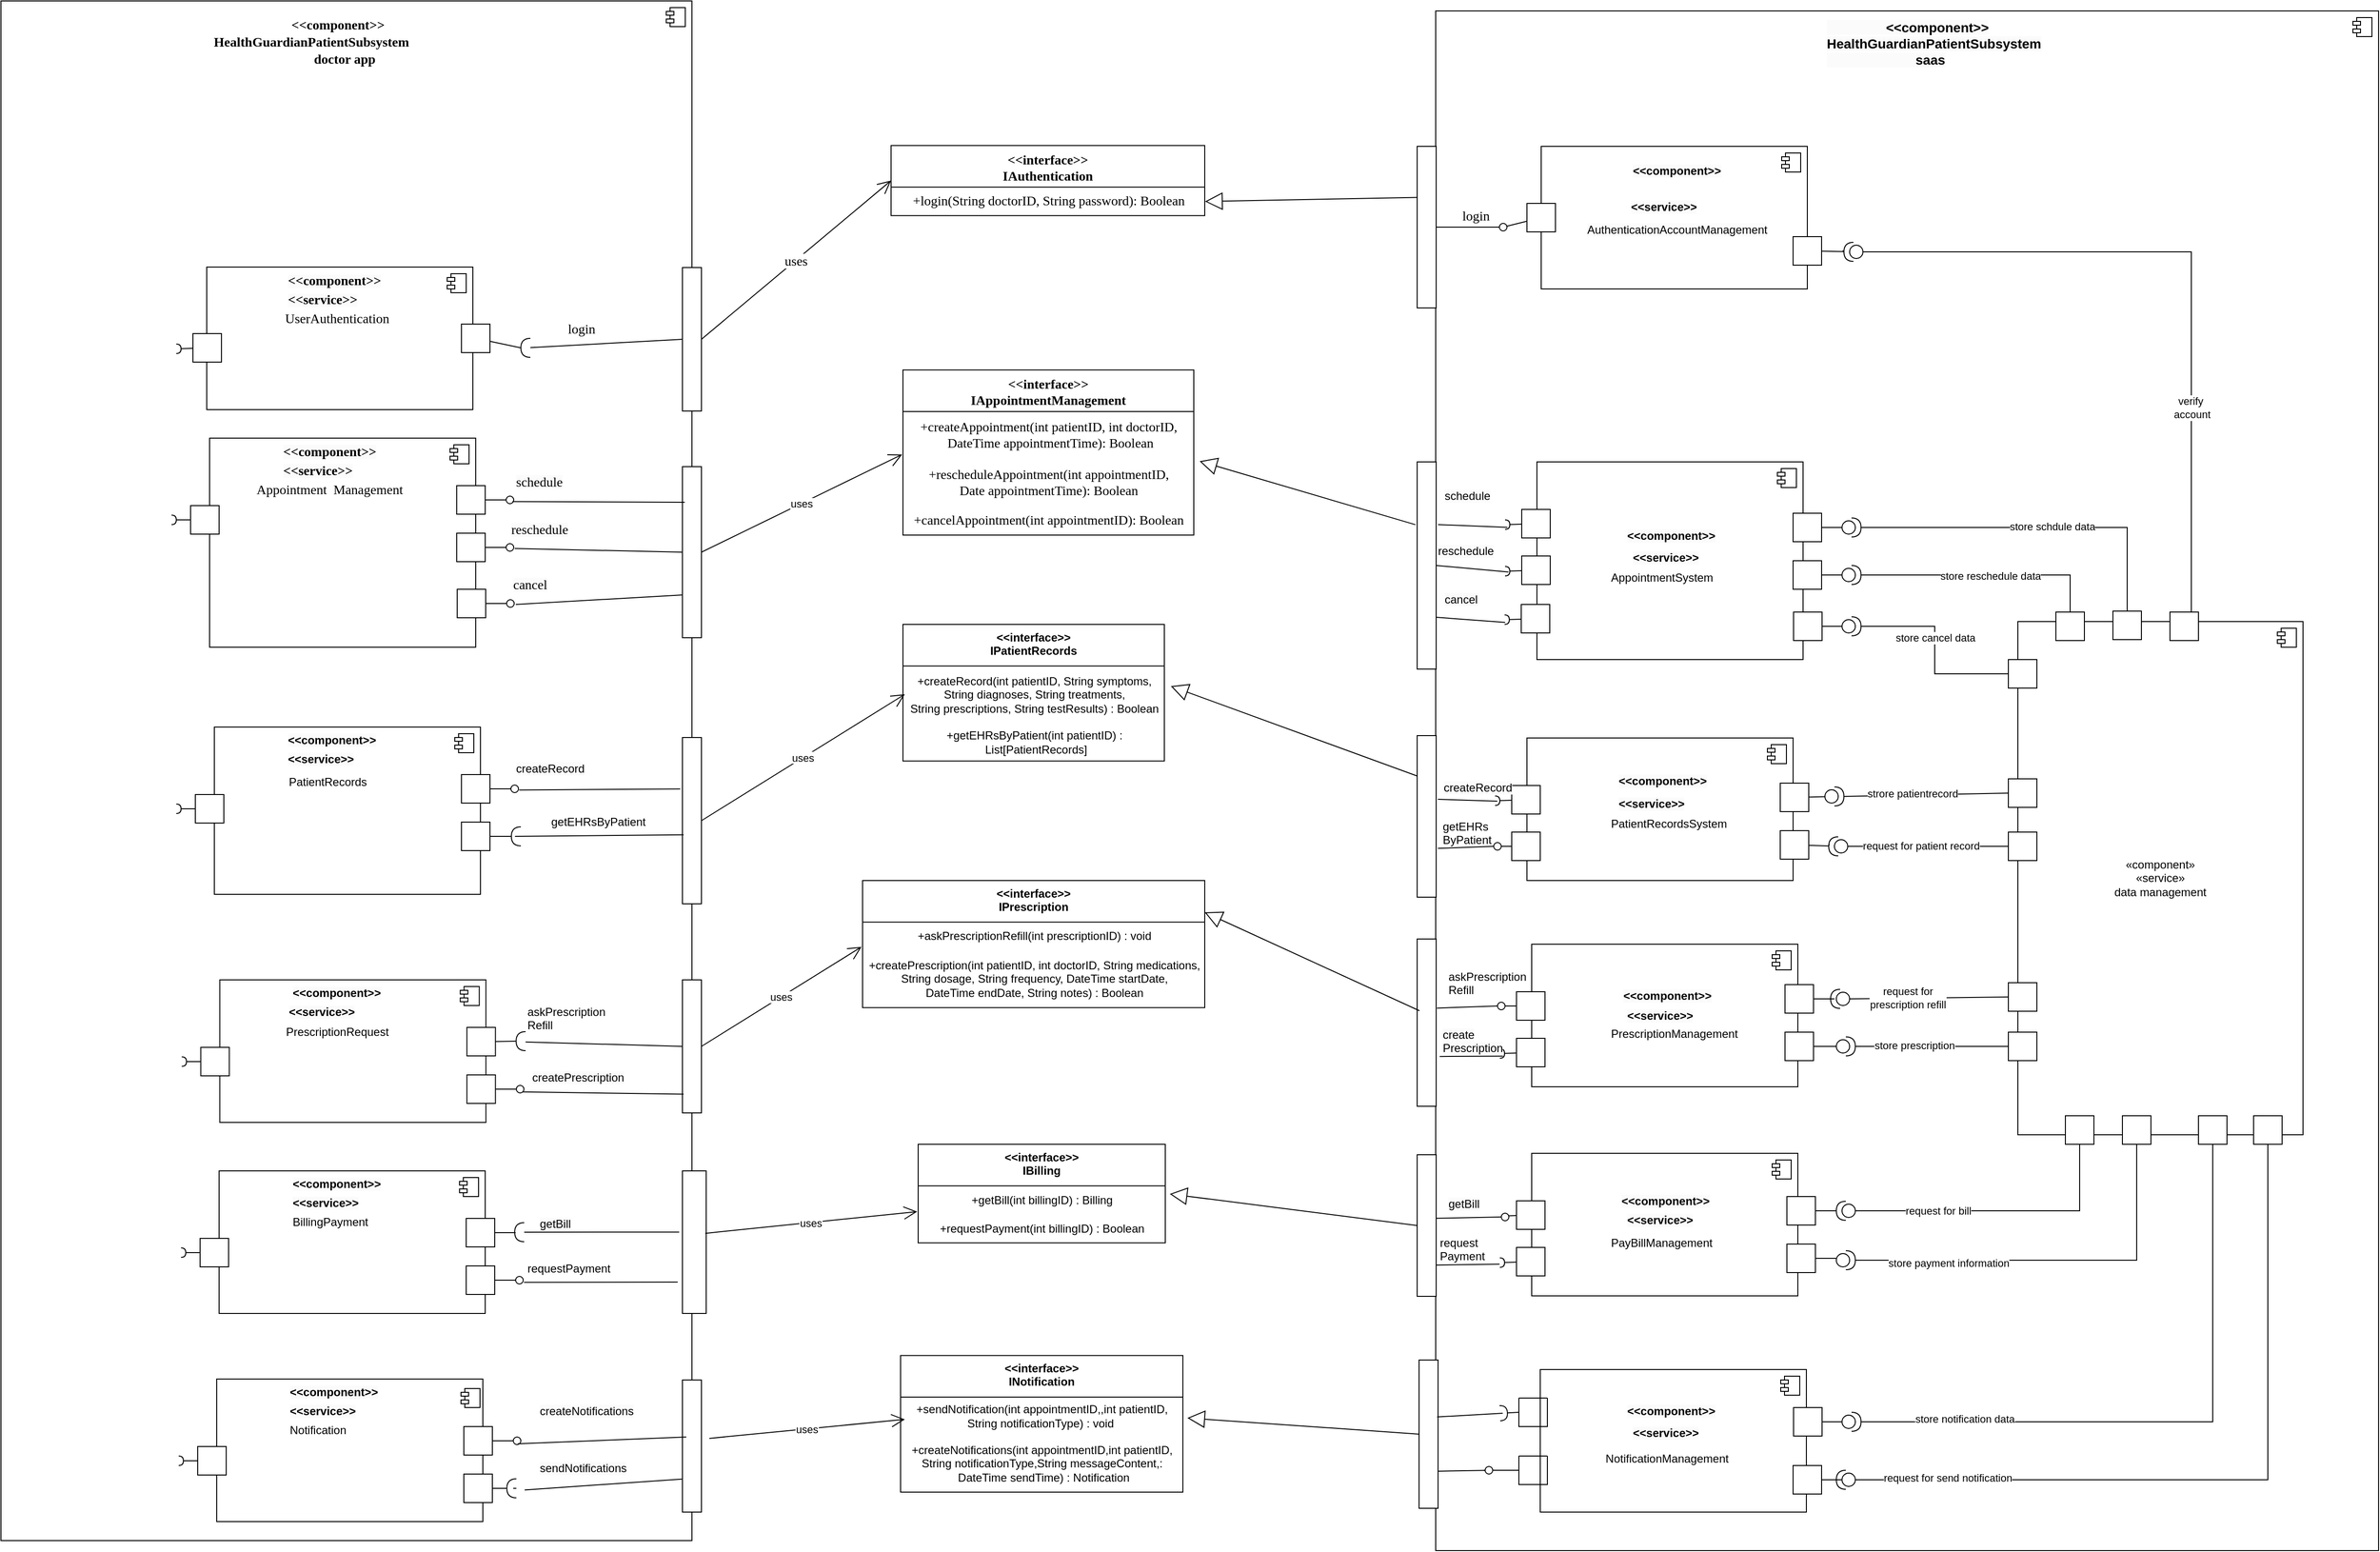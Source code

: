 <mxfile version="22.1.11" type="github">
  <diagram name="第 1 页" id="69Trldqz50zGUkP1dT_B">
    <mxGraphModel dx="1172" dy="1496" grid="1" gridSize="10" guides="1" tooltips="1" connect="1" arrows="1" fold="1" page="1" pageScale="1" pageWidth="1169" pageHeight="827" math="0" shadow="0">
      <root>
        <mxCell id="0" />
        <mxCell id="1" parent="0" />
        <mxCell id="dcP0o4OyxMGxx7FM1IKd-57" value="" style="fontStyle=1;align=center;verticalAlign=top;childLayout=stackLayout;horizontal=1;horizontalStack=0;resizeParent=1;resizeParentMax=0;resizeLast=0;marginBottom=0;" parent="1" vertex="1">
          <mxGeometry x="840" y="720" width="170" height="88.298" as="geometry" />
        </mxCell>
        <mxCell id="dcP0o4OyxMGxx7FM1IKd-58" value="&lt;font style=&quot;font-size: 14px;&quot; face=&quot;Times New Roman&quot;&gt;《Component》&lt;br&gt;《》&lt;/font&gt;" style="html=1;align=center;spacingLeft=4;verticalAlign=top;strokeColor=none;fillColor=none;whiteSpace=wrap;" parent="dcP0o4OyxMGxx7FM1IKd-57" vertex="1">
          <mxGeometry width="170" height="88.298" as="geometry" />
        </mxCell>
        <mxCell id="dcP0o4OyxMGxx7FM1IKd-59" value="" style="shape=module;jettyWidth=10;jettyHeight=4;" parent="dcP0o4OyxMGxx7FM1IKd-58" vertex="1">
          <mxGeometry x="1" width="16" height="20" relative="1" as="geometry">
            <mxPoint x="-25" y="9" as="offset" />
          </mxGeometry>
        </mxCell>
        <mxCell id="Dxrn4xaeTAbZIls_48V2-1" value="" style="html=1;dropTarget=0;whiteSpace=wrap;" vertex="1" parent="1">
          <mxGeometry x="680" y="-46" width="727" height="1620" as="geometry" />
        </mxCell>
        <mxCell id="Dxrn4xaeTAbZIls_48V2-2" value="" style="shape=module;jettyWidth=8;jettyHeight=4;" vertex="1" parent="Dxrn4xaeTAbZIls_48V2-1">
          <mxGeometry x="1" width="20" height="20" relative="1" as="geometry">
            <mxPoint x="-27" y="7" as="offset" />
          </mxGeometry>
        </mxCell>
        <mxCell id="Dxrn4xaeTAbZIls_48V2-3" value="&lt;div style=&quot;text-align: center;&quot;&gt;&lt;b style=&quot;background-color: initial; font-size: 14px;&quot;&gt;&lt;font face=&quot;Times New Roman&quot;&gt;&lt;span style=&quot;white-space: pre;&quot;&gt;&#x9;&lt;/span&gt;&lt;span style=&quot;white-space: pre;&quot;&gt;&#x9;&lt;/span&gt;&amp;lt;&amp;lt;component&amp;gt;&amp;gt;&lt;/font&gt;&lt;/b&gt;&lt;/div&gt;&lt;span style=&quot;color: rgb(0, 0, 0); font-style: normal; font-variant-ligatures: normal; font-variant-caps: normal; letter-spacing: normal; orphans: 2; text-indent: 0px; text-transform: none; widows: 2; word-spacing: 0px; -webkit-text-stroke-width: 0px; background-color: rgb(251, 251, 251); text-decoration-thickness: initial; text-decoration-style: initial; text-decoration-color: initial; float: none; font-size: 14px; display: inline !important;&quot;&gt;&lt;div style=&quot;text-align: center;&quot;&gt;&lt;b&gt;&lt;font face=&quot;dH-Tx6-WBFWHPtGhCHw1&quot;&gt;HealthGuardianPatientSubsystem&lt;/font&gt;&lt;/b&gt;&lt;/div&gt;&lt;b style=&quot;&quot;&gt;&lt;div style=&quot;text-align: center;&quot;&gt;&lt;b&gt;&lt;font face=&quot;dH-Tx6-WBFWHPtGhCHw1&quot;&gt;&lt;span style=&quot;white-space: pre;&quot;&gt;&#x9;&lt;/span&gt;&lt;span style=&quot;white-space: pre;&quot;&gt;&#x9;&lt;/span&gt;&amp;nbsp; &amp;nbsp; doctor app&lt;/font&gt;&lt;/b&gt;&lt;/div&gt;&lt;/b&gt;&lt;/span&gt;" style="text;whiteSpace=wrap;html=1;" vertex="1" parent="1">
          <mxGeometry x="902" y="-36" width="265" height="50" as="geometry" />
        </mxCell>
        <mxCell id="Dxrn4xaeTAbZIls_48V2-4" value="&lt;div style=&quot;text-align: justify;&quot;&gt;&lt;/div&gt;" style="html=1;dropTarget=0;whiteSpace=wrap;align=left;" vertex="1" parent="1">
          <mxGeometry x="896.5" y="234" width="280" height="150" as="geometry" />
        </mxCell>
        <mxCell id="Dxrn4xaeTAbZIls_48V2-5" value="" style="shape=module;jettyWidth=8;jettyHeight=4;" vertex="1" parent="Dxrn4xaeTAbZIls_48V2-4">
          <mxGeometry x="1" width="20" height="20" relative="1" as="geometry">
            <mxPoint x="-27" y="7" as="offset" />
          </mxGeometry>
        </mxCell>
        <mxCell id="Dxrn4xaeTAbZIls_48V2-9" value="&lt;b style=&quot;border-color: var(--border-color); color: rgb(0, 0, 0); font-style: normal; font-variant-ligatures: normal; font-variant-caps: normal; letter-spacing: normal; orphans: 2; text-align: left; text-indent: 0px; text-transform: none; widows: 2; word-spacing: 0px; -webkit-text-stroke-width: 0px; background-color: rgb(251, 251, 251); text-decoration-thickness: initial; text-decoration-style: initial; text-decoration-color: initial;&quot;&gt;&lt;span style=&quot;border-color: var(--border-color); color: rgb(0, 0, 0); font-style: normal; font-variant-ligatures: normal; font-variant-caps: normal; letter-spacing: normal; orphans: 2; text-align: center; text-indent: 0px; text-transform: none; widows: 2; word-spacing: 0px; -webkit-text-stroke-width: 0px; background-color: rgb(251, 251, 251); text-decoration-thickness: initial; text-decoration-style: initial; text-decoration-color: initial; display: inline !important;&quot;&gt;&lt;font style=&quot;font-size: 14px;&quot; face=&quot;Times New Roman&quot;&gt;&amp;lt;&amp;lt;component&amp;gt;&amp;gt;&lt;/font&gt;&lt;/span&gt;&lt;/b&gt;" style="text;whiteSpace=wrap;html=1;" vertex="1" parent="1">
          <mxGeometry x="979.5" y="234" width="95" height="20" as="geometry" />
        </mxCell>
        <mxCell id="Dxrn4xaeTAbZIls_48V2-10" value="" style="html=1;rounded=0;" vertex="1" parent="1">
          <mxGeometry x="1164.5" y="294" width="30" height="30" as="geometry" />
        </mxCell>
        <mxCell id="Dxrn4xaeTAbZIls_48V2-12" value="" style="html=1;rounded=0;direction=south;" vertex="1" parent="1">
          <mxGeometry x="882" y="304" width="30" height="30" as="geometry" />
        </mxCell>
        <mxCell id="Dxrn4xaeTAbZIls_48V2-13" value="" style="endArrow=none;html=1;rounded=0;align=center;verticalAlign=top;endFill=0;labelBackgroundColor=none;endSize=2;" edge="1" parent="1" source="Dxrn4xaeTAbZIls_48V2-12" target="Dxrn4xaeTAbZIls_48V2-14">
          <mxGeometry relative="1" as="geometry" />
        </mxCell>
        <mxCell id="Dxrn4xaeTAbZIls_48V2-14" value="" style="shape=requiredInterface;html=1;fontSize=11;align=center;fillColor=none;points=[];aspect=fixed;resizable=0;verticalAlign=bottom;labelPosition=center;verticalLabelPosition=top;flipH=1;direction=west;" vertex="1" parent="1">
          <mxGeometry x="864.5" y="315" width="5" height="10" as="geometry" />
        </mxCell>
        <mxCell id="Dxrn4xaeTAbZIls_48V2-15" value="UserAuthentication" style="text;whiteSpace=wrap;html=1;fontFamily=Times New Roman;fontSize=14;" vertex="1" parent="1">
          <mxGeometry x="977" y="274" width="87.5" height="20" as="geometry" />
        </mxCell>
        <mxCell id="Dxrn4xaeTAbZIls_48V2-16" value="&lt;b style=&quot;border-color: var(--border-color); color: rgb(0, 0, 0); font-style: normal; font-variant-ligatures: normal; font-variant-caps: normal; letter-spacing: normal; orphans: 2; text-align: left; text-indent: 0px; text-transform: none; widows: 2; word-spacing: 0px; -webkit-text-stroke-width: 0px; background-color: rgb(251, 251, 251); text-decoration-thickness: initial; text-decoration-style: initial; text-decoration-color: initial;&quot;&gt;&lt;span style=&quot;border-color: var(--border-color); color: rgb(0, 0, 0); font-style: normal; font-variant-ligatures: normal; font-variant-caps: normal; letter-spacing: normal; orphans: 2; text-align: center; text-indent: 0px; text-transform: none; widows: 2; word-spacing: 0px; -webkit-text-stroke-width: 0px; background-color: rgb(251, 251, 251); text-decoration-thickness: initial; text-decoration-style: initial; text-decoration-color: initial; display: inline !important;&quot;&gt;&lt;font style=&quot;font-size: 14px;&quot; face=&quot;Times New Roman&quot;&gt;&amp;lt;&amp;lt;service&amp;gt;&amp;gt;&lt;/font&gt;&lt;/span&gt;&lt;/b&gt;" style="text;whiteSpace=wrap;html=1;" vertex="1" parent="1">
          <mxGeometry x="979.5" y="254" width="95" height="20" as="geometry" />
        </mxCell>
        <mxCell id="Dxrn4xaeTAbZIls_48V2-17" value="&lt;div style=&quot;text-align: justify;&quot;&gt;&lt;/div&gt;" style="html=1;dropTarget=0;whiteSpace=wrap;align=left;fontFamily=Times New Roman;" vertex="1" parent="1">
          <mxGeometry x="899.5" y="414" width="280" height="220" as="geometry" />
        </mxCell>
        <mxCell id="Dxrn4xaeTAbZIls_48V2-18" value="" style="shape=module;jettyWidth=8;jettyHeight=4;" vertex="1" parent="Dxrn4xaeTAbZIls_48V2-17">
          <mxGeometry x="1" width="20" height="20" relative="1" as="geometry">
            <mxPoint x="-27" y="7" as="offset" />
          </mxGeometry>
        </mxCell>
        <mxCell id="Dxrn4xaeTAbZIls_48V2-19" value="" style="html=1;rounded=0;" vertex="1" parent="1">
          <mxGeometry x="1159.5" y="464" width="30" height="30" as="geometry" />
        </mxCell>
        <mxCell id="Dxrn4xaeTAbZIls_48V2-20" value="" style="endArrow=none;html=1;rounded=0;align=center;verticalAlign=top;endFill=0;labelBackgroundColor=none;endSize=2;" edge="1" parent="1" source="Dxrn4xaeTAbZIls_48V2-19" target="Dxrn4xaeTAbZIls_48V2-21">
          <mxGeometry relative="1" as="geometry" />
        </mxCell>
        <mxCell id="Dxrn4xaeTAbZIls_48V2-21" value="" style="ellipse;html=1;fontSize=11;align=center;fillColor=none;points=[];aspect=fixed;resizable=0;verticalAlign=bottom;labelPosition=center;verticalLabelPosition=top;flipH=1;" vertex="1" parent="1">
          <mxGeometry x="1211.5" y="475" width="8" height="8" as="geometry" />
        </mxCell>
        <mxCell id="Dxrn4xaeTAbZIls_48V2-22" value="&lt;b style=&quot;border-color: var(--border-color); color: rgb(0, 0, 0); font-size: 14px; font-style: normal; font-variant-ligatures: normal; font-variant-caps: normal; letter-spacing: normal; orphans: 2; text-align: left; text-indent: 0px; text-transform: none; widows: 2; word-spacing: 0px; -webkit-text-stroke-width: 0px; background-color: rgb(251, 251, 251); text-decoration-thickness: initial; text-decoration-style: initial; text-decoration-color: initial;&quot;&gt;&lt;span style=&quot;border-color: var(--border-color); color: rgb(0, 0, 0); font-size: 14px; font-style: normal; font-variant-ligatures: normal; font-variant-caps: normal; letter-spacing: normal; orphans: 2; text-align: center; text-indent: 0px; text-transform: none; widows: 2; word-spacing: 0px; -webkit-text-stroke-width: 0px; background-color: rgb(251, 251, 251); text-decoration-thickness: initial; text-decoration-style: initial; text-decoration-color: initial; display: inline !important;&quot;&gt;&amp;lt;&amp;lt;component&amp;gt;&amp;gt;&lt;/span&gt;&lt;/b&gt;" style="text;whiteSpace=wrap;html=1;fontFamily=Times New Roman;fontSize=14;" vertex="1" parent="1">
          <mxGeometry x="974.5" y="414" width="95" height="20" as="geometry" />
        </mxCell>
        <mxCell id="Dxrn4xaeTAbZIls_48V2-23" value="" style="html=1;rounded=0;" vertex="1" parent="1">
          <mxGeometry x="1159.5" y="514" width="30" height="30" as="geometry" />
        </mxCell>
        <mxCell id="Dxrn4xaeTAbZIls_48V2-24" value="" style="endArrow=none;html=1;rounded=0;align=center;verticalAlign=top;endFill=0;labelBackgroundColor=none;endSize=2;" edge="1" parent="1" source="Dxrn4xaeTAbZIls_48V2-23" target="Dxrn4xaeTAbZIls_48V2-25">
          <mxGeometry relative="1" as="geometry" />
        </mxCell>
        <mxCell id="Dxrn4xaeTAbZIls_48V2-25" value="" style="ellipse;html=1;fontSize=11;align=center;fillColor=none;points=[];aspect=fixed;resizable=0;verticalAlign=bottom;labelPosition=center;verticalLabelPosition=top;flipH=1;" vertex="1" parent="1">
          <mxGeometry x="1211.5" y="525" width="8" height="8" as="geometry" />
        </mxCell>
        <mxCell id="Dxrn4xaeTAbZIls_48V2-26" value="" style="html=1;rounded=0;direction=south;" vertex="1" parent="1">
          <mxGeometry x="879.5" y="485" width="30" height="30" as="geometry" />
        </mxCell>
        <mxCell id="Dxrn4xaeTAbZIls_48V2-27" value="" style="endArrow=none;html=1;rounded=0;align=center;verticalAlign=top;endFill=0;labelBackgroundColor=none;endSize=2;" edge="1" parent="1" source="Dxrn4xaeTAbZIls_48V2-26" target="Dxrn4xaeTAbZIls_48V2-28">
          <mxGeometry relative="1" as="geometry" />
        </mxCell>
        <mxCell id="Dxrn4xaeTAbZIls_48V2-28" value="" style="shape=requiredInterface;html=1;fontSize=11;align=center;fillColor=none;points=[];aspect=fixed;resizable=0;verticalAlign=bottom;labelPosition=center;verticalLabelPosition=top;flipH=1;direction=west;" vertex="1" parent="1">
          <mxGeometry x="859.5" y="495" width="5" height="10" as="geometry" />
        </mxCell>
        <mxCell id="Dxrn4xaeTAbZIls_48V2-29" value="Appointment&amp;nbsp; Management" style="text;whiteSpace=wrap;html=1;fontFamily=Times New Roman;fontSize=14;" vertex="1" parent="1">
          <mxGeometry x="947" y="454" width="160" height="20" as="geometry" />
        </mxCell>
        <mxCell id="Dxrn4xaeTAbZIls_48V2-30" value="&lt;b style=&quot;border-color: var(--border-color); color: rgb(0, 0, 0); font-size: 14px; font-style: normal; font-variant-ligatures: normal; font-variant-caps: normal; letter-spacing: normal; orphans: 2; text-align: left; text-indent: 0px; text-transform: none; widows: 2; word-spacing: 0px; -webkit-text-stroke-width: 0px; background-color: rgb(251, 251, 251); text-decoration-thickness: initial; text-decoration-style: initial; text-decoration-color: initial;&quot;&gt;&lt;span style=&quot;border-color: var(--border-color); color: rgb(0, 0, 0); font-size: 14px; font-style: normal; font-variant-ligatures: normal; font-variant-caps: normal; letter-spacing: normal; orphans: 2; text-align: center; text-indent: 0px; text-transform: none; widows: 2; word-spacing: 0px; -webkit-text-stroke-width: 0px; background-color: rgb(251, 251, 251); text-decoration-thickness: initial; text-decoration-style: initial; text-decoration-color: initial; display: inline !important;&quot;&gt;&amp;lt;&amp;lt;service&amp;gt;&amp;gt;&lt;/span&gt;&lt;/b&gt;" style="text;whiteSpace=wrap;html=1;fontFamily=Times New Roman;fontSize=14;" vertex="1" parent="1">
          <mxGeometry x="974.5" y="434" width="95" height="20" as="geometry" />
        </mxCell>
        <mxCell id="Dxrn4xaeTAbZIls_48V2-31" value="&lt;div style=&quot;text-align: justify;&quot;&gt;&lt;/div&gt;" style="html=1;dropTarget=0;whiteSpace=wrap;align=left;" vertex="1" parent="1">
          <mxGeometry x="904.5" y="718" width="280" height="176" as="geometry" />
        </mxCell>
        <mxCell id="Dxrn4xaeTAbZIls_48V2-32" value="" style="shape=module;jettyWidth=8;jettyHeight=4;" vertex="1" parent="Dxrn4xaeTAbZIls_48V2-31">
          <mxGeometry x="1" width="20" height="20" relative="1" as="geometry">
            <mxPoint x="-27" y="7" as="offset" />
          </mxGeometry>
        </mxCell>
        <mxCell id="Dxrn4xaeTAbZIls_48V2-33" value="" style="html=1;rounded=0;" vertex="1" parent="1">
          <mxGeometry x="1164.5" y="768" width="30" height="30" as="geometry" />
        </mxCell>
        <mxCell id="Dxrn4xaeTAbZIls_48V2-34" value="" style="endArrow=none;html=1;rounded=0;align=center;verticalAlign=top;endFill=0;labelBackgroundColor=none;endSize=2;" edge="1" parent="1" source="Dxrn4xaeTAbZIls_48V2-33" target="Dxrn4xaeTAbZIls_48V2-35">
          <mxGeometry relative="1" as="geometry" />
        </mxCell>
        <mxCell id="Dxrn4xaeTAbZIls_48V2-35" value="" style="ellipse;html=1;fontSize=11;align=center;fillColor=none;points=[];aspect=fixed;resizable=0;verticalAlign=bottom;labelPosition=center;verticalLabelPosition=top;flipH=1;" vertex="1" parent="1">
          <mxGeometry x="1216.5" y="779" width="8" height="8" as="geometry" />
        </mxCell>
        <mxCell id="Dxrn4xaeTAbZIls_48V2-36" value="&lt;b style=&quot;border-color: var(--border-color); color: rgb(0, 0, 0); font-family: Helvetica; font-size: 12px; font-style: normal; font-variant-ligatures: normal; font-variant-caps: normal; letter-spacing: normal; orphans: 2; text-align: left; text-indent: 0px; text-transform: none; widows: 2; word-spacing: 0px; -webkit-text-stroke-width: 0px; background-color: rgb(251, 251, 251); text-decoration-thickness: initial; text-decoration-style: initial; text-decoration-color: initial;&quot;&gt;&lt;span style=&quot;border-color: var(--border-color); color: rgb(0, 0, 0); font-family: Helvetica; font-size: 12px; font-style: normal; font-variant-ligatures: normal; font-variant-caps: normal; letter-spacing: normal; orphans: 2; text-align: center; text-indent: 0px; text-transform: none; widows: 2; word-spacing: 0px; -webkit-text-stroke-width: 0px; background-color: rgb(251, 251, 251); text-decoration-thickness: initial; text-decoration-style: initial; text-decoration-color: initial; display: inline !important;&quot;&gt;&amp;lt;&amp;lt;component&amp;gt;&amp;gt;&lt;/span&gt;&lt;/b&gt;" style="text;whiteSpace=wrap;html=1;" vertex="1" parent="1">
          <mxGeometry x="979.5" y="718" width="95" height="20" as="geometry" />
        </mxCell>
        <mxCell id="Dxrn4xaeTAbZIls_48V2-37" value="" style="html=1;rounded=0;" vertex="1" parent="1">
          <mxGeometry x="1164.5" y="818" width="30" height="30" as="geometry" />
        </mxCell>
        <mxCell id="Dxrn4xaeTAbZIls_48V2-38" value="" style="endArrow=none;html=1;rounded=0;align=center;verticalAlign=top;endFill=0;labelBackgroundColor=none;endSize=2;" edge="1" parent="1" source="Dxrn4xaeTAbZIls_48V2-307">
          <mxGeometry relative="1" as="geometry">
            <mxPoint x="1216.5" y="833" as="targetPoint" />
          </mxGeometry>
        </mxCell>
        <mxCell id="Dxrn4xaeTAbZIls_48V2-39" value="" style="html=1;rounded=0;direction=south;" vertex="1" parent="1">
          <mxGeometry x="884.5" y="789" width="30" height="30" as="geometry" />
        </mxCell>
        <mxCell id="Dxrn4xaeTAbZIls_48V2-40" value="" style="endArrow=none;html=1;rounded=0;align=center;verticalAlign=top;endFill=0;labelBackgroundColor=none;endSize=2;" edge="1" parent="1" source="Dxrn4xaeTAbZIls_48V2-39" target="Dxrn4xaeTAbZIls_48V2-41">
          <mxGeometry relative="1" as="geometry" />
        </mxCell>
        <mxCell id="Dxrn4xaeTAbZIls_48V2-41" value="" style="shape=requiredInterface;html=1;fontSize=11;align=center;fillColor=none;points=[];aspect=fixed;resizable=0;verticalAlign=bottom;labelPosition=center;verticalLabelPosition=top;flipH=1;direction=west;" vertex="1" parent="1">
          <mxGeometry x="864.5" y="799" width="5" height="10" as="geometry" />
        </mxCell>
        <mxCell id="Dxrn4xaeTAbZIls_48V2-42" value="&lt;b style=&quot;border-color: var(--border-color); color: rgb(0, 0, 0); font-family: Helvetica; font-size: 12px; font-style: normal; font-variant-ligatures: normal; font-variant-caps: normal; letter-spacing: normal; orphans: 2; text-align: left; text-indent: 0px; text-transform: none; widows: 2; word-spacing: 0px; -webkit-text-stroke-width: 0px; background-color: rgb(251, 251, 251); text-decoration-thickness: initial; text-decoration-style: initial; text-decoration-color: initial;&quot;&gt;&lt;span style=&quot;border-color: var(--border-color); color: rgb(0, 0, 0); font-family: Helvetica; font-size: 12px; font-style: normal; font-variant-ligatures: normal; font-variant-caps: normal; letter-spacing: normal; orphans: 2; text-align: center; text-indent: 0px; text-transform: none; widows: 2; word-spacing: 0px; -webkit-text-stroke-width: 0px; background-color: rgb(251, 251, 251); text-decoration-thickness: initial; text-decoration-style: initial; text-decoration-color: initial; display: inline !important;&quot;&gt;&amp;lt;&amp;lt;service&amp;gt;&amp;gt;&lt;/span&gt;&lt;/b&gt;" style="text;whiteSpace=wrap;html=1;" vertex="1" parent="1">
          <mxGeometry x="979.5" y="738" width="95" height="20" as="geometry" />
        </mxCell>
        <mxCell id="Dxrn4xaeTAbZIls_48V2-43" value="&lt;div style=&quot;text-align: justify;&quot;&gt;&lt;/div&gt;" style="html=1;dropTarget=0;whiteSpace=wrap;align=left;" vertex="1" parent="1">
          <mxGeometry x="907" y="1404" width="280" height="150" as="geometry" />
        </mxCell>
        <mxCell id="Dxrn4xaeTAbZIls_48V2-44" value="" style="shape=module;jettyWidth=8;jettyHeight=4;" vertex="1" parent="Dxrn4xaeTAbZIls_48V2-43">
          <mxGeometry x="1" width="20" height="20" relative="1" as="geometry">
            <mxPoint x="-23" y="10" as="offset" />
          </mxGeometry>
        </mxCell>
        <mxCell id="Dxrn4xaeTAbZIls_48V2-45" value="" style="html=1;rounded=0;" vertex="1" parent="1">
          <mxGeometry x="1167" y="1454" width="30" height="30" as="geometry" />
        </mxCell>
        <mxCell id="Dxrn4xaeTAbZIls_48V2-46" value="" style="endArrow=none;html=1;rounded=0;align=center;verticalAlign=top;endFill=0;labelBackgroundColor=none;endSize=2;" edge="1" parent="1" source="Dxrn4xaeTAbZIls_48V2-45" target="Dxrn4xaeTAbZIls_48V2-47">
          <mxGeometry relative="1" as="geometry" />
        </mxCell>
        <mxCell id="Dxrn4xaeTAbZIls_48V2-47" value="" style="ellipse;html=1;fontSize=11;align=center;fillColor=none;points=[];aspect=fixed;resizable=0;verticalAlign=bottom;labelPosition=center;verticalLabelPosition=top;flipH=1;" vertex="1" parent="1">
          <mxGeometry x="1219" y="1465" width="8" height="8" as="geometry" />
        </mxCell>
        <mxCell id="Dxrn4xaeTAbZIls_48V2-48" value="&lt;b style=&quot;border-color: var(--border-color); color: rgb(0, 0, 0); font-family: Helvetica; font-size: 12px; font-style: normal; font-variant-ligatures: normal; font-variant-caps: normal; letter-spacing: normal; orphans: 2; text-align: left; text-indent: 0px; text-transform: none; widows: 2; word-spacing: 0px; -webkit-text-stroke-width: 0px; background-color: rgb(251, 251, 251); text-decoration-thickness: initial; text-decoration-style: initial; text-decoration-color: initial;&quot;&gt;&lt;span style=&quot;border-color: var(--border-color); color: rgb(0, 0, 0); font-family: Helvetica; font-size: 12px; font-style: normal; font-variant-ligatures: normal; font-variant-caps: normal; letter-spacing: normal; orphans: 2; text-align: center; text-indent: 0px; text-transform: none; widows: 2; word-spacing: 0px; -webkit-text-stroke-width: 0px; background-color: rgb(251, 251, 251); text-decoration-thickness: initial; text-decoration-style: initial; text-decoration-color: initial; display: inline !important;&quot;&gt;&amp;lt;&amp;lt;component&amp;gt;&amp;gt;&lt;/span&gt;&lt;/b&gt;" style="text;whiteSpace=wrap;html=1;" vertex="1" parent="1">
          <mxGeometry x="982" y="1404" width="95" height="20" as="geometry" />
        </mxCell>
        <mxCell id="Dxrn4xaeTAbZIls_48V2-49" value="" style="html=1;rounded=0;" vertex="1" parent="1">
          <mxGeometry x="1167" y="1504" width="30" height="30" as="geometry" />
        </mxCell>
        <mxCell id="Dxrn4xaeTAbZIls_48V2-50" value="" style="endArrow=none;html=1;rounded=0;align=center;verticalAlign=top;endFill=0;labelBackgroundColor=none;endSize=2;" edge="1" parent="1" source="Dxrn4xaeTAbZIls_48V2-361">
          <mxGeometry relative="1" as="geometry">
            <mxPoint x="1219.0" y="1519" as="targetPoint" />
          </mxGeometry>
        </mxCell>
        <mxCell id="Dxrn4xaeTAbZIls_48V2-51" value="" style="html=1;rounded=0;direction=south;" vertex="1" parent="1">
          <mxGeometry x="887" y="1475" width="30" height="30" as="geometry" />
        </mxCell>
        <mxCell id="Dxrn4xaeTAbZIls_48V2-52" value="" style="endArrow=none;html=1;rounded=0;align=center;verticalAlign=top;endFill=0;labelBackgroundColor=none;endSize=2;" edge="1" parent="1" source="Dxrn4xaeTAbZIls_48V2-51" target="Dxrn4xaeTAbZIls_48V2-53">
          <mxGeometry relative="1" as="geometry" />
        </mxCell>
        <mxCell id="Dxrn4xaeTAbZIls_48V2-53" value="" style="shape=requiredInterface;html=1;fontSize=11;align=center;fillColor=none;points=[];aspect=fixed;resizable=0;verticalAlign=bottom;labelPosition=center;verticalLabelPosition=top;flipH=1;direction=west;" vertex="1" parent="1">
          <mxGeometry x="867" y="1485" width="5" height="10" as="geometry" />
        </mxCell>
        <mxCell id="Dxrn4xaeTAbZIls_48V2-54" value="Notification" style="text;whiteSpace=wrap;html=1;" vertex="1" parent="1">
          <mxGeometry x="982" y="1444" width="85" height="20" as="geometry" />
        </mxCell>
        <mxCell id="Dxrn4xaeTAbZIls_48V2-55" value="&lt;b style=&quot;border-color: var(--border-color); color: rgb(0, 0, 0); font-family: Helvetica; font-size: 12px; font-style: normal; font-variant-ligatures: normal; font-variant-caps: normal; letter-spacing: normal; orphans: 2; text-align: left; text-indent: 0px; text-transform: none; widows: 2; word-spacing: 0px; -webkit-text-stroke-width: 0px; background-color: rgb(251, 251, 251); text-decoration-thickness: initial; text-decoration-style: initial; text-decoration-color: initial;&quot;&gt;&lt;span style=&quot;border-color: var(--border-color); color: rgb(0, 0, 0); font-family: Helvetica; font-size: 12px; font-style: normal; font-variant-ligatures: normal; font-variant-caps: normal; letter-spacing: normal; orphans: 2; text-align: center; text-indent: 0px; text-transform: none; widows: 2; word-spacing: 0px; -webkit-text-stroke-width: 0px; background-color: rgb(251, 251, 251); text-decoration-thickness: initial; text-decoration-style: initial; text-decoration-color: initial; display: inline !important;&quot;&gt;&amp;lt;&amp;lt;service&amp;gt;&amp;gt;&lt;/span&gt;&lt;/b&gt;" style="text;whiteSpace=wrap;html=1;" vertex="1" parent="1">
          <mxGeometry x="982" y="1424" width="95" height="20" as="geometry" />
        </mxCell>
        <mxCell id="Dxrn4xaeTAbZIls_48V2-56" value="&lt;div style=&quot;text-align: justify;&quot;&gt;&lt;/div&gt;" style="html=1;dropTarget=0;whiteSpace=wrap;align=left;" vertex="1" parent="1">
          <mxGeometry x="910.25" y="984" width="280" height="150" as="geometry" />
        </mxCell>
        <mxCell id="Dxrn4xaeTAbZIls_48V2-57" value="" style="shape=module;jettyWidth=8;jettyHeight=4;" vertex="1" parent="Dxrn4xaeTAbZIls_48V2-56">
          <mxGeometry x="1" width="20" height="20" relative="1" as="geometry">
            <mxPoint x="-27" y="7" as="offset" />
          </mxGeometry>
        </mxCell>
        <mxCell id="Dxrn4xaeTAbZIls_48V2-58" value="" style="html=1;rounded=0;" vertex="1" parent="1">
          <mxGeometry x="1170.25" y="1034" width="30" height="30" as="geometry" />
        </mxCell>
        <mxCell id="Dxrn4xaeTAbZIls_48V2-59" value="" style="endArrow=none;html=1;rounded=0;align=center;verticalAlign=top;endFill=0;labelBackgroundColor=none;endSize=2;" edge="1" parent="1" source="Dxrn4xaeTAbZIls_48V2-309">
          <mxGeometry relative="1" as="geometry">
            <mxPoint x="1222.25" y="1049" as="targetPoint" />
          </mxGeometry>
        </mxCell>
        <mxCell id="Dxrn4xaeTAbZIls_48V2-60" value="&lt;b style=&quot;border-color: var(--border-color); color: rgb(0, 0, 0); font-family: Helvetica; font-size: 12px; font-style: normal; font-variant-ligatures: normal; font-variant-caps: normal; letter-spacing: normal; orphans: 2; text-align: left; text-indent: 0px; text-transform: none; widows: 2; word-spacing: 0px; -webkit-text-stroke-width: 0px; background-color: rgb(251, 251, 251); text-decoration-thickness: initial; text-decoration-style: initial; text-decoration-color: initial;&quot;&gt;&lt;span style=&quot;border-color: var(--border-color); color: rgb(0, 0, 0); font-family: Helvetica; font-size: 12px; font-style: normal; font-variant-ligatures: normal; font-variant-caps: normal; letter-spacing: normal; orphans: 2; text-align: center; text-indent: 0px; text-transform: none; widows: 2; word-spacing: 0px; -webkit-text-stroke-width: 0px; background-color: rgb(251, 251, 251); text-decoration-thickness: initial; text-decoration-style: initial; text-decoration-color: initial; display: inline !important;&quot;&gt;&amp;lt;&amp;lt;component&amp;gt;&amp;gt;&lt;/span&gt;&lt;/b&gt;" style="text;whiteSpace=wrap;html=1;" vertex="1" parent="1">
          <mxGeometry x="985.25" y="984" width="95" height="20" as="geometry" />
        </mxCell>
        <mxCell id="Dxrn4xaeTAbZIls_48V2-61" value="" style="html=1;rounded=0;" vertex="1" parent="1">
          <mxGeometry x="1170.25" y="1084" width="30" height="30" as="geometry" />
        </mxCell>
        <mxCell id="Dxrn4xaeTAbZIls_48V2-62" value="" style="endArrow=none;html=1;rounded=0;align=center;verticalAlign=top;endFill=0;labelBackgroundColor=none;endSize=2;" edge="1" parent="1" source="Dxrn4xaeTAbZIls_48V2-61" target="Dxrn4xaeTAbZIls_48V2-63">
          <mxGeometry relative="1" as="geometry" />
        </mxCell>
        <mxCell id="Dxrn4xaeTAbZIls_48V2-63" value="" style="ellipse;html=1;fontSize=11;align=center;fillColor=none;points=[];aspect=fixed;resizable=0;verticalAlign=bottom;labelPosition=center;verticalLabelPosition=top;flipH=1;" vertex="1" parent="1">
          <mxGeometry x="1222.25" y="1095" width="8" height="8" as="geometry" />
        </mxCell>
        <mxCell id="Dxrn4xaeTAbZIls_48V2-64" value="" style="html=1;rounded=0;direction=south;" vertex="1" parent="1">
          <mxGeometry x="890.25" y="1055" width="30" height="30" as="geometry" />
        </mxCell>
        <mxCell id="Dxrn4xaeTAbZIls_48V2-65" value="" style="endArrow=none;html=1;rounded=0;align=center;verticalAlign=top;endFill=0;labelBackgroundColor=none;endSize=2;" edge="1" parent="1" source="Dxrn4xaeTAbZIls_48V2-64" target="Dxrn4xaeTAbZIls_48V2-66">
          <mxGeometry relative="1" as="geometry" />
        </mxCell>
        <mxCell id="Dxrn4xaeTAbZIls_48V2-66" value="" style="shape=requiredInterface;html=1;fontSize=11;align=center;fillColor=none;points=[];aspect=fixed;resizable=0;verticalAlign=bottom;labelPosition=center;verticalLabelPosition=top;flipH=1;direction=west;" vertex="1" parent="1">
          <mxGeometry x="870.25" y="1065" width="5" height="10" as="geometry" />
        </mxCell>
        <mxCell id="Dxrn4xaeTAbZIls_48V2-67" value="PrescriptionRequest" style="text;whiteSpace=wrap;html=1;" vertex="1" parent="1">
          <mxGeometry x="977.75" y="1025" width="128.5" height="20" as="geometry" />
        </mxCell>
        <mxCell id="Dxrn4xaeTAbZIls_48V2-68" value="&lt;b style=&quot;border-color: var(--border-color); color: rgb(0, 0, 0); font-family: Helvetica; font-size: 12px; font-style: normal; font-variant-ligatures: normal; font-variant-caps: normal; letter-spacing: normal; orphans: 2; text-align: left; text-indent: 0px; text-transform: none; widows: 2; word-spacing: 0px; -webkit-text-stroke-width: 0px; background-color: rgb(251, 251, 251); text-decoration-thickness: initial; text-decoration-style: initial; text-decoration-color: initial;&quot;&gt;&lt;span style=&quot;border-color: var(--border-color); color: rgb(0, 0, 0); font-family: Helvetica; font-size: 12px; font-style: normal; font-variant-ligatures: normal; font-variant-caps: normal; letter-spacing: normal; orphans: 2; text-align: center; text-indent: 0px; text-transform: none; widows: 2; word-spacing: 0px; -webkit-text-stroke-width: 0px; background-color: rgb(251, 251, 251); text-decoration-thickness: initial; text-decoration-style: initial; text-decoration-color: initial; display: inline !important;&quot;&gt;&amp;lt;&amp;lt;service&amp;gt;&amp;gt;&lt;/span&gt;&lt;/b&gt;" style="text;whiteSpace=wrap;html=1;" vertex="1" parent="1">
          <mxGeometry x="980.75" y="1004" width="95" height="20" as="geometry" />
        </mxCell>
        <mxCell id="Dxrn4xaeTAbZIls_48V2-69" value="&lt;div style=&quot;text-align: justify;&quot;&gt;&lt;/div&gt;" style="html=1;dropTarget=0;whiteSpace=wrap;align=left;" vertex="1" parent="1">
          <mxGeometry x="909.5" y="1185" width="280" height="150" as="geometry" />
        </mxCell>
        <mxCell id="Dxrn4xaeTAbZIls_48V2-70" value="" style="shape=module;jettyWidth=8;jettyHeight=4;" vertex="1" parent="Dxrn4xaeTAbZIls_48V2-69">
          <mxGeometry x="1" width="20" height="20" relative="1" as="geometry">
            <mxPoint x="-27" y="7" as="offset" />
          </mxGeometry>
        </mxCell>
        <mxCell id="Dxrn4xaeTAbZIls_48V2-71" value="" style="html=1;rounded=0;" vertex="1" parent="1">
          <mxGeometry x="1169.5" y="1235" width="30" height="30" as="geometry" />
        </mxCell>
        <mxCell id="Dxrn4xaeTAbZIls_48V2-72" value="" style="endArrow=none;html=1;rounded=0;align=center;verticalAlign=top;endFill=0;labelBackgroundColor=none;endSize=2;" edge="1" parent="1" source="Dxrn4xaeTAbZIls_48V2-71">
          <mxGeometry relative="1" as="geometry">
            <mxPoint x="1221.5" y="1250" as="targetPoint" />
          </mxGeometry>
        </mxCell>
        <mxCell id="Dxrn4xaeTAbZIls_48V2-73" value="&lt;b style=&quot;border-color: var(--border-color); color: rgb(0, 0, 0); font-family: Helvetica; font-size: 12px; font-style: normal; font-variant-ligatures: normal; font-variant-caps: normal; letter-spacing: normal; orphans: 2; text-align: left; text-indent: 0px; text-transform: none; widows: 2; word-spacing: 0px; -webkit-text-stroke-width: 0px; background-color: rgb(251, 251, 251); text-decoration-thickness: initial; text-decoration-style: initial; text-decoration-color: initial;&quot;&gt;&lt;span style=&quot;border-color: var(--border-color); color: rgb(0, 0, 0); font-family: Helvetica; font-size: 12px; font-style: normal; font-variant-ligatures: normal; font-variant-caps: normal; letter-spacing: normal; orphans: 2; text-align: center; text-indent: 0px; text-transform: none; widows: 2; word-spacing: 0px; -webkit-text-stroke-width: 0px; background-color: rgb(251, 251, 251); text-decoration-thickness: initial; text-decoration-style: initial; text-decoration-color: initial; display: inline !important;&quot;&gt;&amp;lt;&amp;lt;component&amp;gt;&amp;gt;&lt;/span&gt;&lt;/b&gt;" style="text;whiteSpace=wrap;html=1;" vertex="1" parent="1">
          <mxGeometry x="984.5" y="1185" width="95" height="20" as="geometry" />
        </mxCell>
        <mxCell id="Dxrn4xaeTAbZIls_48V2-74" value="" style="html=1;rounded=0;" vertex="1" parent="1">
          <mxGeometry x="1169.5" y="1285" width="30" height="30" as="geometry" />
        </mxCell>
        <mxCell id="Dxrn4xaeTAbZIls_48V2-75" value="" style="endArrow=none;html=1;rounded=0;align=center;verticalAlign=top;endFill=0;labelBackgroundColor=none;endSize=2;" edge="1" parent="1" source="Dxrn4xaeTAbZIls_48V2-74" target="Dxrn4xaeTAbZIls_48V2-76">
          <mxGeometry relative="1" as="geometry" />
        </mxCell>
        <mxCell id="Dxrn4xaeTAbZIls_48V2-76" value="" style="ellipse;html=1;fontSize=11;align=center;fillColor=none;points=[];aspect=fixed;resizable=0;verticalAlign=bottom;labelPosition=center;verticalLabelPosition=top;flipH=1;" vertex="1" parent="1">
          <mxGeometry x="1221.5" y="1296" width="8" height="8" as="geometry" />
        </mxCell>
        <mxCell id="Dxrn4xaeTAbZIls_48V2-77" value="" style="html=1;rounded=0;direction=south;" vertex="1" parent="1">
          <mxGeometry x="889.5" y="1256" width="30" height="30" as="geometry" />
        </mxCell>
        <mxCell id="Dxrn4xaeTAbZIls_48V2-78" value="" style="endArrow=none;html=1;rounded=0;align=center;verticalAlign=top;endFill=0;labelBackgroundColor=none;endSize=2;" edge="1" parent="1" source="Dxrn4xaeTAbZIls_48V2-77" target="Dxrn4xaeTAbZIls_48V2-79">
          <mxGeometry relative="1" as="geometry" />
        </mxCell>
        <mxCell id="Dxrn4xaeTAbZIls_48V2-79" value="" style="shape=requiredInterface;html=1;fontSize=11;align=center;fillColor=none;points=[];aspect=fixed;resizable=0;verticalAlign=bottom;labelPosition=center;verticalLabelPosition=top;flipH=1;direction=west;" vertex="1" parent="1">
          <mxGeometry x="869.5" y="1266" width="5" height="10" as="geometry" />
        </mxCell>
        <mxCell id="Dxrn4xaeTAbZIls_48V2-80" value="BillingPayment" style="text;whiteSpace=wrap;html=1;" vertex="1" parent="1">
          <mxGeometry x="984.5" y="1225" width="85" height="20" as="geometry" />
        </mxCell>
        <mxCell id="Dxrn4xaeTAbZIls_48V2-81" value="&lt;b style=&quot;border-color: var(--border-color); color: rgb(0, 0, 0); font-family: Helvetica; font-size: 12px; font-style: normal; font-variant-ligatures: normal; font-variant-caps: normal; letter-spacing: normal; orphans: 2; text-align: left; text-indent: 0px; text-transform: none; widows: 2; word-spacing: 0px; -webkit-text-stroke-width: 0px; background-color: rgb(251, 251, 251); text-decoration-thickness: initial; text-decoration-style: initial; text-decoration-color: initial;&quot;&gt;&lt;span style=&quot;border-color: var(--border-color); color: rgb(0, 0, 0); font-family: Helvetica; font-size: 12px; font-style: normal; font-variant-ligatures: normal; font-variant-caps: normal; letter-spacing: normal; orphans: 2; text-align: center; text-indent: 0px; text-transform: none; widows: 2; word-spacing: 0px; -webkit-text-stroke-width: 0px; background-color: rgb(251, 251, 251); text-decoration-thickness: initial; text-decoration-style: initial; text-decoration-color: initial; display: inline !important;&quot;&gt;&amp;lt;&amp;lt;service&amp;gt;&amp;gt;&lt;/span&gt;&lt;/b&gt;" style="text;whiteSpace=wrap;html=1;" vertex="1" parent="1">
          <mxGeometry x="984.5" y="1205" width="95" height="20" as="geometry" />
        </mxCell>
        <mxCell id="Dxrn4xaeTAbZIls_48V2-82" value="PatientRecords" style="text;whiteSpace=wrap;html=1;" vertex="1" parent="1">
          <mxGeometry x="980.5" y="762" width="139.5" height="25" as="geometry" />
        </mxCell>
        <mxCell id="Dxrn4xaeTAbZIls_48V2-83" value="" style="html=1;dropTarget=0;whiteSpace=wrap;" vertex="1" parent="1">
          <mxGeometry x="2189.5" y="-35.5" width="992" height="1620" as="geometry" />
        </mxCell>
        <mxCell id="Dxrn4xaeTAbZIls_48V2-84" value="" style="shape=module;jettyWidth=8;jettyHeight=4;" vertex="1" parent="Dxrn4xaeTAbZIls_48V2-83">
          <mxGeometry x="1" width="20" height="20" relative="1" as="geometry">
            <mxPoint x="-27" y="7" as="offset" />
          </mxGeometry>
        </mxCell>
        <mxCell id="Dxrn4xaeTAbZIls_48V2-85" value="&lt;div style=&quot;text-align: justify;&quot;&gt;&lt;/div&gt;" style="html=1;dropTarget=0;whiteSpace=wrap;align=left;" vertex="1" parent="1">
          <mxGeometry x="2300.5" y="107" width="280" height="150" as="geometry" />
        </mxCell>
        <mxCell id="Dxrn4xaeTAbZIls_48V2-86" value="" style="shape=module;jettyWidth=8;jettyHeight=4;" vertex="1" parent="Dxrn4xaeTAbZIls_48V2-85">
          <mxGeometry x="1" width="20" height="20" relative="1" as="geometry">
            <mxPoint x="-27" y="7" as="offset" />
          </mxGeometry>
        </mxCell>
        <mxCell id="Dxrn4xaeTAbZIls_48V2-88" value="" style="endArrow=none;html=1;rounded=0;align=center;verticalAlign=top;endFill=0;labelBackgroundColor=none;endSize=2;" edge="1" parent="1">
          <mxGeometry relative="1" as="geometry">
            <mxPoint x="2617" y="167.053" as="sourcePoint" />
            <mxPoint x="2617.5" y="167" as="targetPoint" />
          </mxGeometry>
        </mxCell>
        <mxCell id="Dxrn4xaeTAbZIls_48V2-89" value="&lt;b style=&quot;border-color: var(--border-color); color: rgb(0, 0, 0); font-family: Helvetica; font-size: 12px; font-style: normal; font-variant-ligatures: normal; font-variant-caps: normal; letter-spacing: normal; orphans: 2; text-align: left; text-indent: 0px; text-transform: none; widows: 2; word-spacing: 0px; -webkit-text-stroke-width: 0px; background-color: rgb(251, 251, 251); text-decoration-thickness: initial; text-decoration-style: initial; text-decoration-color: initial;&quot;&gt;&lt;span style=&quot;border-color: var(--border-color); color: rgb(0, 0, 0); font-family: Helvetica; font-size: 12px; font-style: normal; font-variant-ligatures: normal; font-variant-caps: normal; letter-spacing: normal; orphans: 2; text-align: center; text-indent: 0px; text-transform: none; widows: 2; word-spacing: 0px; -webkit-text-stroke-width: 0px; background-color: rgb(251, 251, 251); text-decoration-thickness: initial; text-decoration-style: initial; text-decoration-color: initial; display: inline !important;&quot;&gt;&amp;lt;&amp;lt;component&amp;gt;&amp;gt;&lt;/span&gt;&lt;/b&gt;" style="text;whiteSpace=wrap;html=1;" vertex="1" parent="1">
          <mxGeometry x="2395" y="119" width="95" height="20" as="geometry" />
        </mxCell>
        <mxCell id="Dxrn4xaeTAbZIls_48V2-90" value="" style="html=1;rounded=0;" vertex="1" parent="1">
          <mxGeometry x="2565.5" y="202" width="30" height="30" as="geometry" />
        </mxCell>
        <mxCell id="Dxrn4xaeTAbZIls_48V2-91" value="" style="endArrow=none;html=1;rounded=0;align=center;verticalAlign=top;endFill=0;labelBackgroundColor=none;endSize=2;" edge="1" parent="1" source="Dxrn4xaeTAbZIls_48V2-252">
          <mxGeometry relative="1" as="geometry">
            <mxPoint x="2617.5" y="217" as="targetPoint" />
          </mxGeometry>
        </mxCell>
        <mxCell id="Dxrn4xaeTAbZIls_48V2-95" value="&lt;b style=&quot;border-color: var(--border-color); color: rgb(0, 0, 0); font-family: Helvetica; font-size: 12px; font-style: normal; font-variant-ligatures: normal; font-variant-caps: normal; letter-spacing: normal; orphans: 2; text-align: left; text-indent: 0px; text-transform: none; widows: 2; word-spacing: 0px; -webkit-text-stroke-width: 0px; background-color: rgb(251, 251, 251); text-decoration-thickness: initial; text-decoration-style: initial; text-decoration-color: initial;&quot;&gt;&lt;span style=&quot;border-color: var(--border-color); color: rgb(0, 0, 0); font-family: Helvetica; font-size: 12px; font-style: normal; font-variant-ligatures: normal; font-variant-caps: normal; letter-spacing: normal; orphans: 2; text-align: center; text-indent: 0px; text-transform: none; widows: 2; word-spacing: 0px; -webkit-text-stroke-width: 0px; background-color: rgb(251, 251, 251); text-decoration-thickness: initial; text-decoration-style: initial; text-decoration-color: initial; display: inline !important;&quot;&gt;&amp;lt;&amp;lt;service&amp;gt;&amp;gt;&lt;/span&gt;&lt;/b&gt;" style="text;whiteSpace=wrap;html=1;" vertex="1" parent="1">
          <mxGeometry x="2393" y="157" width="95" height="20" as="geometry" />
        </mxCell>
        <mxCell id="Dxrn4xaeTAbZIls_48V2-96" value="&lt;br style=&quot;border-color: var(--border-color); padding: 0px; margin: 0px; color: rgb(0, 0, 0); font-family: Helvetica; font-size: 12px; font-style: normal; font-variant-ligatures: normal; font-variant-caps: normal; letter-spacing: normal; orphans: 2; text-align: center; text-indent: 0px; text-transform: none; widows: 2; word-spacing: 0px; -webkit-text-stroke-width: 0px; background-color: rgb(251, 251, 251); text-decoration-thickness: initial; text-decoration-style: initial; text-decoration-color: initial;&quot;&gt;&lt;span style=&quot;color: rgb(0, 0, 0); font-family: Helvetica; font-size: 12px; font-style: normal; font-variant-ligatures: normal; font-variant-caps: normal; letter-spacing: normal; orphans: 2; text-align: center; text-indent: 0px; text-transform: none; widows: 2; word-spacing: 0px; -webkit-text-stroke-width: 0px; background-color: rgb(251, 251, 251); text-decoration-thickness: initial; text-decoration-style: initial; text-decoration-color: initial; float: none; display: inline !important;&quot;&gt;AuthenticationAccountManagement&lt;/span&gt;" style="text;whiteSpace=wrap;html=1;" vertex="1" parent="1">
          <mxGeometry x="2347" y="167" width="210" height="41" as="geometry" />
        </mxCell>
        <mxCell id="Dxrn4xaeTAbZIls_48V2-97" value="" style="html=1;rounded=0;direction=south;" vertex="1" parent="1">
          <mxGeometry x="2285.5" y="167" width="30" height="30" as="geometry" />
        </mxCell>
        <mxCell id="Dxrn4xaeTAbZIls_48V2-98" value="" style="endArrow=none;html=1;rounded=0;align=center;verticalAlign=top;endFill=0;labelBackgroundColor=none;endSize=2;entryX=1;entryY=0.5;entryDx=0;entryDy=0;" edge="1" parent="1" source="Dxrn4xaeTAbZIls_48V2-312" target="Dxrn4xaeTAbZIls_48V2-187">
          <mxGeometry relative="1" as="geometry">
            <mxPoint x="2272" y="221.917" as="targetPoint" />
          </mxGeometry>
        </mxCell>
        <mxCell id="Dxrn4xaeTAbZIls_48V2-99" value="&lt;div style=&quot;text-align: justify;&quot;&gt;&lt;/div&gt;" style="html=1;dropTarget=0;whiteSpace=wrap;align=left;" vertex="1" parent="1">
          <mxGeometry x="2296" y="439" width="280" height="208" as="geometry" />
        </mxCell>
        <mxCell id="Dxrn4xaeTAbZIls_48V2-100" value="" style="shape=module;jettyWidth=8;jettyHeight=4;" vertex="1" parent="Dxrn4xaeTAbZIls_48V2-99">
          <mxGeometry x="1" width="20" height="20" relative="1" as="geometry">
            <mxPoint x="-27" y="7" as="offset" />
          </mxGeometry>
        </mxCell>
        <mxCell id="Dxrn4xaeTAbZIls_48V2-101" value="" style="html=1;rounded=0;" vertex="1" parent="1">
          <mxGeometry x="2565.5" y="493" width="30" height="30" as="geometry" />
        </mxCell>
        <mxCell id="Dxrn4xaeTAbZIls_48V2-102" value="" style="endArrow=none;html=1;rounded=0;align=center;verticalAlign=top;endFill=0;labelBackgroundColor=none;endSize=2;" edge="1" parent="1">
          <mxGeometry relative="1" as="geometry">
            <mxPoint x="2617" y="507.646" as="sourcePoint" />
            <mxPoint x="2617.507" y="507.765" as="targetPoint" />
          </mxGeometry>
        </mxCell>
        <mxCell id="Dxrn4xaeTAbZIls_48V2-103" value="&lt;b style=&quot;border-color: var(--border-color); color: rgb(0, 0, 0); font-family: Helvetica; font-size: 12px; font-style: normal; font-variant-ligatures: normal; font-variant-caps: normal; letter-spacing: normal; orphans: 2; text-align: left; text-indent: 0px; text-transform: none; widows: 2; word-spacing: 0px; -webkit-text-stroke-width: 0px; background-color: rgb(251, 251, 251); text-decoration-thickness: initial; text-decoration-style: initial; text-decoration-color: initial;&quot;&gt;&lt;span style=&quot;border-color: var(--border-color); color: rgb(0, 0, 0); font-family: Helvetica; font-size: 12px; font-style: normal; font-variant-ligatures: normal; font-variant-caps: normal; letter-spacing: normal; orphans: 2; text-align: center; text-indent: 0px; text-transform: none; widows: 2; word-spacing: 0px; -webkit-text-stroke-width: 0px; background-color: rgb(251, 251, 251); text-decoration-thickness: initial; text-decoration-style: initial; text-decoration-color: initial; display: inline !important;&quot;&gt;&amp;lt;&amp;lt;component&amp;gt;&amp;gt;&lt;/span&gt;&lt;/b&gt;" style="text;whiteSpace=wrap;html=1;" vertex="1" parent="1">
          <mxGeometry x="2388.5" y="503" width="95" height="20" as="geometry" />
        </mxCell>
        <mxCell id="Dxrn4xaeTAbZIls_48V2-104" value="" style="html=1;rounded=0;" vertex="1" parent="1">
          <mxGeometry x="2565.5" y="543" width="30" height="30" as="geometry" />
        </mxCell>
        <mxCell id="Dxrn4xaeTAbZIls_48V2-105" value="" style="endArrow=none;html=1;rounded=0;align=center;verticalAlign=top;endFill=0;labelBackgroundColor=none;endSize=2;" edge="1" parent="1" source="Dxrn4xaeTAbZIls_48V2-258">
          <mxGeometry relative="1" as="geometry">
            <mxPoint x="2617.507" y="557.765" as="targetPoint" />
          </mxGeometry>
        </mxCell>
        <mxCell id="Dxrn4xaeTAbZIls_48V2-106" value="" style="html=1;rounded=0;direction=south;" vertex="1" parent="1">
          <mxGeometry x="2280" y="489" width="30" height="30" as="geometry" />
        </mxCell>
        <mxCell id="Dxrn4xaeTAbZIls_48V2-107" value="" style="endArrow=none;html=1;rounded=0;align=center;verticalAlign=top;endFill=0;labelBackgroundColor=none;endSize=2;" edge="1" parent="1" source="Dxrn4xaeTAbZIls_48V2-106" target="Dxrn4xaeTAbZIls_48V2-108">
          <mxGeometry relative="1" as="geometry" />
        </mxCell>
        <mxCell id="Dxrn4xaeTAbZIls_48V2-108" value="" style="shape=requiredInterface;html=1;fontSize=11;align=center;fillColor=none;points=[];aspect=fixed;resizable=0;verticalAlign=bottom;labelPosition=center;verticalLabelPosition=top;flipH=1;direction=west;" vertex="1" parent="1">
          <mxGeometry x="2262.5" y="500" width="5" height="10" as="geometry" />
        </mxCell>
        <mxCell id="Dxrn4xaeTAbZIls_48V2-109" value="&lt;b style=&quot;border-color: var(--border-color); color: rgb(0, 0, 0); font-family: Helvetica; font-size: 12px; font-style: normal; font-variant-ligatures: normal; font-variant-caps: normal; letter-spacing: normal; orphans: 2; text-align: left; text-indent: 0px; text-transform: none; widows: 2; word-spacing: 0px; -webkit-text-stroke-width: 0px; background-color: rgb(251, 251, 251); text-decoration-thickness: initial; text-decoration-style: initial; text-decoration-color: initial;&quot;&gt;&lt;span style=&quot;border-color: var(--border-color); color: rgb(0, 0, 0); font-family: Helvetica; font-size: 12px; font-style: normal; font-variant-ligatures: normal; font-variant-caps: normal; letter-spacing: normal; orphans: 2; text-align: center; text-indent: 0px; text-transform: none; widows: 2; word-spacing: 0px; -webkit-text-stroke-width: 0px; background-color: rgb(251, 251, 251); text-decoration-thickness: initial; text-decoration-style: initial; text-decoration-color: initial; display: inline !important;&quot;&gt;&amp;lt;&amp;lt;service&amp;gt;&amp;gt;&lt;/span&gt;&lt;/b&gt;" style="text;whiteSpace=wrap;html=1;" vertex="1" parent="1">
          <mxGeometry x="2394.5" y="526" width="95" height="20" as="geometry" />
        </mxCell>
        <mxCell id="Dxrn4xaeTAbZIls_48V2-110" value="AppointmentSystem" style="text;whiteSpace=wrap;html=1;" vertex="1" parent="1">
          <mxGeometry x="2372" y="547" width="175" height="31" as="geometry" />
        </mxCell>
        <mxCell id="Dxrn4xaeTAbZIls_48V2-111" value="" style="html=1;rounded=0;direction=south;" vertex="1" parent="1">
          <mxGeometry x="2280" y="538" width="30" height="30" as="geometry" />
        </mxCell>
        <mxCell id="Dxrn4xaeTAbZIls_48V2-112" value="" style="endArrow=none;html=1;rounded=0;align=center;verticalAlign=top;endFill=0;labelBackgroundColor=none;endSize=2;" edge="1" parent="1" source="Dxrn4xaeTAbZIls_48V2-111" target="Dxrn4xaeTAbZIls_48V2-113">
          <mxGeometry relative="1" as="geometry" />
        </mxCell>
        <mxCell id="Dxrn4xaeTAbZIls_48V2-113" value="" style="shape=requiredInterface;html=1;fontSize=11;align=center;fillColor=none;points=[];aspect=fixed;resizable=0;verticalAlign=bottom;labelPosition=center;verticalLabelPosition=top;flipH=1;direction=west;" vertex="1" parent="1">
          <mxGeometry x="2262.5" y="549" width="5" height="10" as="geometry" />
        </mxCell>
        <mxCell id="Dxrn4xaeTAbZIls_48V2-114" value="&lt;div style=&quot;text-align: justify;&quot;&gt;&lt;/div&gt;" style="html=1;dropTarget=0;whiteSpace=wrap;align=left;" vertex="1" parent="1">
          <mxGeometry x="2285.5" y="729.5" width="280" height="150" as="geometry" />
        </mxCell>
        <mxCell id="Dxrn4xaeTAbZIls_48V2-115" value="" style="shape=module;jettyWidth=8;jettyHeight=4;" vertex="1" parent="Dxrn4xaeTAbZIls_48V2-114">
          <mxGeometry x="1" width="20" height="20" relative="1" as="geometry">
            <mxPoint x="-27" y="7" as="offset" />
          </mxGeometry>
        </mxCell>
        <mxCell id="Dxrn4xaeTAbZIls_48V2-116" value="" style="html=1;rounded=0;" vertex="1" parent="1">
          <mxGeometry x="2552" y="777" width="30" height="30" as="geometry" />
        </mxCell>
        <mxCell id="Dxrn4xaeTAbZIls_48V2-117" value="" style="endArrow=none;html=1;rounded=0;align=center;verticalAlign=top;endFill=0;labelBackgroundColor=none;endSize=2;" edge="1" parent="1" source="Dxrn4xaeTAbZIls_48V2-262">
          <mxGeometry relative="1" as="geometry">
            <mxPoint x="2604.0" y="792" as="targetPoint" />
          </mxGeometry>
        </mxCell>
        <mxCell id="Dxrn4xaeTAbZIls_48V2-118" value="&lt;b style=&quot;border-color: var(--border-color); color: rgb(0, 0, 0); font-family: Helvetica; font-size: 12px; font-style: normal; font-variant-ligatures: normal; font-variant-caps: normal; letter-spacing: normal; orphans: 2; text-align: left; text-indent: 0px; text-transform: none; widows: 2; word-spacing: 0px; -webkit-text-stroke-width: 0px; background-color: rgb(251, 251, 251); text-decoration-thickness: initial; text-decoration-style: initial; text-decoration-color: initial;&quot;&gt;&lt;span style=&quot;border-color: var(--border-color); color: rgb(0, 0, 0); font-family: Helvetica; font-size: 12px; font-style: normal; font-variant-ligatures: normal; font-variant-caps: normal; letter-spacing: normal; orphans: 2; text-align: center; text-indent: 0px; text-transform: none; widows: 2; word-spacing: 0px; -webkit-text-stroke-width: 0px; background-color: rgb(251, 251, 251); text-decoration-thickness: initial; text-decoration-style: initial; text-decoration-color: initial; display: inline !important;&quot;&gt;&amp;lt;&amp;lt;component&amp;gt;&amp;gt;&lt;/span&gt;&lt;/b&gt;" style="text;whiteSpace=wrap;html=1;" vertex="1" parent="1">
          <mxGeometry x="2380" y="761" width="95" height="20" as="geometry" />
        </mxCell>
        <mxCell id="Dxrn4xaeTAbZIls_48V2-119" value="" style="html=1;rounded=0;" vertex="1" parent="1">
          <mxGeometry x="2552" y="827" width="30" height="30" as="geometry" />
        </mxCell>
        <mxCell id="Dxrn4xaeTAbZIls_48V2-120" value="" style="endArrow=none;html=1;rounded=0;align=center;verticalAlign=top;endFill=0;labelBackgroundColor=none;endSize=2;" edge="1" parent="1" source="Dxrn4xaeTAbZIls_48V2-266">
          <mxGeometry relative="1" as="geometry">
            <mxPoint x="2604.0" y="842" as="targetPoint" />
          </mxGeometry>
        </mxCell>
        <mxCell id="Dxrn4xaeTAbZIls_48V2-121" value="" style="html=1;rounded=0;direction=south;" vertex="1" parent="1">
          <mxGeometry x="2269.5" y="779.5" width="30" height="30" as="geometry" />
        </mxCell>
        <mxCell id="Dxrn4xaeTAbZIls_48V2-122" value="" style="endArrow=none;html=1;rounded=0;align=center;verticalAlign=top;endFill=0;labelBackgroundColor=none;endSize=2;" edge="1" parent="1" source="Dxrn4xaeTAbZIls_48V2-121" target="Dxrn4xaeTAbZIls_48V2-123">
          <mxGeometry relative="1" as="geometry" />
        </mxCell>
        <mxCell id="Dxrn4xaeTAbZIls_48V2-123" value="" style="shape=requiredInterface;html=1;fontSize=11;align=center;fillColor=none;points=[];aspect=fixed;resizable=0;verticalAlign=bottom;labelPosition=center;verticalLabelPosition=top;flipH=1;direction=west;" vertex="1" parent="1">
          <mxGeometry x="2252" y="790.5" width="5" height="10" as="geometry" />
        </mxCell>
        <mxCell id="Dxrn4xaeTAbZIls_48V2-124" value="&lt;b style=&quot;border-color: var(--border-color); color: rgb(0, 0, 0); font-family: Helvetica; font-size: 12px; font-style: normal; font-variant-ligatures: normal; font-variant-caps: normal; letter-spacing: normal; orphans: 2; text-align: left; text-indent: 0px; text-transform: none; widows: 2; word-spacing: 0px; -webkit-text-stroke-width: 0px; background-color: rgb(251, 251, 251); text-decoration-thickness: initial; text-decoration-style: initial; text-decoration-color: initial;&quot;&gt;&lt;span style=&quot;border-color: var(--border-color); color: rgb(0, 0, 0); font-family: Helvetica; font-size: 12px; font-style: normal; font-variant-ligatures: normal; font-variant-caps: normal; letter-spacing: normal; orphans: 2; text-align: center; text-indent: 0px; text-transform: none; widows: 2; word-spacing: 0px; -webkit-text-stroke-width: 0px; background-color: rgb(251, 251, 251); text-decoration-thickness: initial; text-decoration-style: initial; text-decoration-color: initial; display: inline !important;&quot;&gt;&amp;lt;&amp;lt;service&amp;gt;&amp;gt;&lt;/span&gt;&lt;/b&gt;" style="text;whiteSpace=wrap;html=1;" vertex="1" parent="1">
          <mxGeometry x="2380" y="784.5" width="95" height="20" as="geometry" />
        </mxCell>
        <mxCell id="Dxrn4xaeTAbZIls_48V2-125" value="PatientRecordsSystem" style="text;whiteSpace=wrap;html=1;" vertex="1" parent="1">
          <mxGeometry x="2372" y="805.5" width="175" height="31" as="geometry" />
        </mxCell>
        <mxCell id="Dxrn4xaeTAbZIls_48V2-126" value="" style="html=1;rounded=0;direction=south;" vertex="1" parent="1">
          <mxGeometry x="2269.5" y="828.5" width="30" height="30" as="geometry" />
        </mxCell>
        <mxCell id="Dxrn4xaeTAbZIls_48V2-127" value="" style="endArrow=none;html=1;rounded=0;align=center;verticalAlign=top;endFill=0;labelBackgroundColor=none;endSize=2;" edge="1" parent="1" source="Dxrn4xaeTAbZIls_48V2-314">
          <mxGeometry relative="1" as="geometry">
            <mxPoint x="2257" y="844.417" as="targetPoint" />
          </mxGeometry>
        </mxCell>
        <mxCell id="Dxrn4xaeTAbZIls_48V2-128" value="&lt;div style=&quot;text-align: justify;&quot;&gt;&lt;/div&gt;" style="html=1;dropTarget=0;whiteSpace=wrap;align=left;" vertex="1" parent="1">
          <mxGeometry x="2290.5" y="946.5" width="280" height="150" as="geometry" />
        </mxCell>
        <mxCell id="Dxrn4xaeTAbZIls_48V2-129" value="" style="shape=module;jettyWidth=8;jettyHeight=4;" vertex="1" parent="Dxrn4xaeTAbZIls_48V2-128">
          <mxGeometry x="1" width="20" height="20" relative="1" as="geometry">
            <mxPoint x="-27" y="7" as="offset" />
          </mxGeometry>
        </mxCell>
        <mxCell id="Dxrn4xaeTAbZIls_48V2-130" value="" style="html=1;rounded=0;" vertex="1" parent="1">
          <mxGeometry x="2557" y="989" width="30" height="30" as="geometry" />
        </mxCell>
        <mxCell id="Dxrn4xaeTAbZIls_48V2-131" value="" style="endArrow=none;html=1;rounded=0;align=center;verticalAlign=top;endFill=0;labelBackgroundColor=none;endSize=2;" edge="1" parent="1" source="Dxrn4xaeTAbZIls_48V2-271">
          <mxGeometry relative="1" as="geometry">
            <mxPoint x="2609.0" y="1004" as="targetPoint" />
          </mxGeometry>
        </mxCell>
        <mxCell id="Dxrn4xaeTAbZIls_48V2-132" value="&lt;b style=&quot;border-color: var(--border-color); color: rgb(0, 0, 0); font-family: Helvetica; font-size: 12px; font-style: normal; font-variant-ligatures: normal; font-variant-caps: normal; letter-spacing: normal; orphans: 2; text-align: left; text-indent: 0px; text-transform: none; widows: 2; word-spacing: 0px; -webkit-text-stroke-width: 0px; background-color: rgb(251, 251, 251); text-decoration-thickness: initial; text-decoration-style: initial; text-decoration-color: initial;&quot;&gt;&lt;span style=&quot;border-color: var(--border-color); color: rgb(0, 0, 0); font-family: Helvetica; font-size: 12px; font-style: normal; font-variant-ligatures: normal; font-variant-caps: normal; letter-spacing: normal; orphans: 2; text-align: center; text-indent: 0px; text-transform: none; widows: 2; word-spacing: 0px; -webkit-text-stroke-width: 0px; background-color: rgb(251, 251, 251); text-decoration-thickness: initial; text-decoration-style: initial; text-decoration-color: initial; display: inline !important;&quot;&gt;&amp;lt;&amp;lt;component&amp;gt;&amp;gt;&lt;/span&gt;&lt;/b&gt;" style="text;whiteSpace=wrap;html=1;" vertex="1" parent="1">
          <mxGeometry x="2385" y="986.5" width="95" height="20" as="geometry" />
        </mxCell>
        <mxCell id="Dxrn4xaeTAbZIls_48V2-133" value="" style="html=1;rounded=0;" vertex="1" parent="1">
          <mxGeometry x="2557" y="1039" width="30" height="30" as="geometry" />
        </mxCell>
        <mxCell id="Dxrn4xaeTAbZIls_48V2-134" value="" style="endArrow=none;html=1;rounded=0;align=center;verticalAlign=top;endFill=0;labelBackgroundColor=none;endSize=2;" edge="1" parent="1" source="Dxrn4xaeTAbZIls_48V2-275">
          <mxGeometry relative="1" as="geometry">
            <mxPoint x="2609.0" y="1054" as="targetPoint" />
          </mxGeometry>
        </mxCell>
        <mxCell id="Dxrn4xaeTAbZIls_48V2-135" value="" style="html=1;rounded=0;direction=south;" vertex="1" parent="1">
          <mxGeometry x="2274.5" y="996.5" width="30" height="30" as="geometry" />
        </mxCell>
        <mxCell id="Dxrn4xaeTAbZIls_48V2-136" value="" style="endArrow=none;html=1;rounded=0;align=center;verticalAlign=top;endFill=0;labelBackgroundColor=none;endSize=2;" edge="1" parent="1" source="Dxrn4xaeTAbZIls_48V2-316">
          <mxGeometry relative="1" as="geometry">
            <mxPoint x="2262" y="1012.417" as="targetPoint" />
          </mxGeometry>
        </mxCell>
        <mxCell id="Dxrn4xaeTAbZIls_48V2-137" value="&lt;b style=&quot;border-color: var(--border-color); color: rgb(0, 0, 0); font-family: Helvetica; font-size: 12px; font-style: normal; font-variant-ligatures: normal; font-variant-caps: normal; letter-spacing: normal; orphans: 2; text-align: left; text-indent: 0px; text-transform: none; widows: 2; word-spacing: 0px; -webkit-text-stroke-width: 0px; background-color: rgb(251, 251, 251); text-decoration-thickness: initial; text-decoration-style: initial; text-decoration-color: initial;&quot;&gt;&lt;span style=&quot;border-color: var(--border-color); color: rgb(0, 0, 0); font-family: Helvetica; font-size: 12px; font-style: normal; font-variant-ligatures: normal; font-variant-caps: normal; letter-spacing: normal; orphans: 2; text-align: center; text-indent: 0px; text-transform: none; widows: 2; word-spacing: 0px; -webkit-text-stroke-width: 0px; background-color: rgb(251, 251, 251); text-decoration-thickness: initial; text-decoration-style: initial; text-decoration-color: initial; display: inline !important;&quot;&gt;&amp;lt;&amp;lt;service&amp;gt;&amp;gt;&lt;/span&gt;&lt;/b&gt;" style="text;whiteSpace=wrap;html=1;" vertex="1" parent="1">
          <mxGeometry x="2388.5" y="1007.5" width="95" height="20" as="geometry" />
        </mxCell>
        <mxCell id="Dxrn4xaeTAbZIls_48V2-138" value="PrescriptionManagement" style="text;whiteSpace=wrap;html=1;" vertex="1" parent="1">
          <mxGeometry x="2372" y="1027" width="175" height="31" as="geometry" />
        </mxCell>
        <mxCell id="Dxrn4xaeTAbZIls_48V2-139" value="" style="html=1;rounded=0;direction=south;" vertex="1" parent="1">
          <mxGeometry x="2274.5" y="1045.5" width="30" height="30" as="geometry" />
        </mxCell>
        <mxCell id="Dxrn4xaeTAbZIls_48V2-140" value="" style="endArrow=none;html=1;rounded=0;align=center;verticalAlign=top;endFill=0;labelBackgroundColor=none;endSize=2;" edge="1" parent="1" source="Dxrn4xaeTAbZIls_48V2-139" target="Dxrn4xaeTAbZIls_48V2-141">
          <mxGeometry relative="1" as="geometry" />
        </mxCell>
        <mxCell id="Dxrn4xaeTAbZIls_48V2-141" value="" style="shape=requiredInterface;html=1;fontSize=11;align=center;fillColor=none;points=[];aspect=fixed;resizable=0;verticalAlign=bottom;labelPosition=center;verticalLabelPosition=top;flipH=1;direction=west;" vertex="1" parent="1">
          <mxGeometry x="2257" y="1056.5" width="5" height="10" as="geometry" />
        </mxCell>
        <mxCell id="Dxrn4xaeTAbZIls_48V2-142" value="&lt;div style=&quot;text-align: justify;&quot;&gt;&lt;/div&gt;" style="html=1;dropTarget=0;whiteSpace=wrap;align=left;" vertex="1" parent="1">
          <mxGeometry x="2290.5" y="1166.5" width="280" height="150" as="geometry" />
        </mxCell>
        <mxCell id="Dxrn4xaeTAbZIls_48V2-143" value="" style="shape=module;jettyWidth=8;jettyHeight=4;" vertex="1" parent="Dxrn4xaeTAbZIls_48V2-142">
          <mxGeometry x="1" width="20" height="20" relative="1" as="geometry">
            <mxPoint x="-27" y="7" as="offset" />
          </mxGeometry>
        </mxCell>
        <mxCell id="Dxrn4xaeTAbZIls_48V2-144" value="" style="html=1;rounded=0;" vertex="1" parent="1">
          <mxGeometry x="2559" y="1212" width="30" height="30" as="geometry" />
        </mxCell>
        <mxCell id="Dxrn4xaeTAbZIls_48V2-145" value="" style="endArrow=none;html=1;rounded=0;align=center;verticalAlign=top;endFill=0;labelBackgroundColor=none;endSize=2;" edge="1" parent="1" source="Dxrn4xaeTAbZIls_48V2-144">
          <mxGeometry relative="1" as="geometry">
            <mxPoint x="2611.0" y="1227" as="targetPoint" />
          </mxGeometry>
        </mxCell>
        <mxCell id="Dxrn4xaeTAbZIls_48V2-146" value="&lt;b style=&quot;border-color: var(--border-color); color: rgb(0, 0, 0); font-family: Helvetica; font-size: 12px; font-style: normal; font-variant-ligatures: normal; font-variant-caps: normal; letter-spacing: normal; orphans: 2; text-align: left; text-indent: 0px; text-transform: none; widows: 2; word-spacing: 0px; -webkit-text-stroke-width: 0px; background-color: rgb(251, 251, 251); text-decoration-thickness: initial; text-decoration-style: initial; text-decoration-color: initial;&quot;&gt;&lt;span style=&quot;border-color: var(--border-color); color: rgb(0, 0, 0); font-family: Helvetica; font-size: 12px; font-style: normal; font-variant-ligatures: normal; font-variant-caps: normal; letter-spacing: normal; orphans: 2; text-align: center; text-indent: 0px; text-transform: none; widows: 2; word-spacing: 0px; -webkit-text-stroke-width: 0px; background-color: rgb(251, 251, 251); text-decoration-thickness: initial; text-decoration-style: initial; text-decoration-color: initial; display: inline !important;&quot;&gt;&amp;lt;&amp;lt;component&amp;gt;&amp;gt;&lt;/span&gt;&lt;/b&gt;" style="text;whiteSpace=wrap;html=1;" vertex="1" parent="1">
          <mxGeometry x="2383" y="1202.5" width="95" height="20" as="geometry" />
        </mxCell>
        <mxCell id="Dxrn4xaeTAbZIls_48V2-147" value="" style="html=1;rounded=0;" vertex="1" parent="1">
          <mxGeometry x="2559" y="1262" width="30" height="30" as="geometry" />
        </mxCell>
        <mxCell id="Dxrn4xaeTAbZIls_48V2-148" value="" style="endArrow=none;html=1;rounded=0;align=center;verticalAlign=top;endFill=0;labelBackgroundColor=none;endSize=2;" edge="1" parent="1" source="Dxrn4xaeTAbZIls_48V2-147">
          <mxGeometry relative="1" as="geometry">
            <mxPoint x="2611.0" y="1277" as="targetPoint" />
          </mxGeometry>
        </mxCell>
        <mxCell id="Dxrn4xaeTAbZIls_48V2-149" value="" style="html=1;rounded=0;direction=south;" vertex="1" parent="1">
          <mxGeometry x="2274.5" y="1216.5" width="30" height="30" as="geometry" />
        </mxCell>
        <mxCell id="Dxrn4xaeTAbZIls_48V2-150" value="" style="endArrow=none;html=1;rounded=0;align=center;verticalAlign=top;endFill=0;labelBackgroundColor=none;endSize=2;" edge="1" parent="1" source="Dxrn4xaeTAbZIls_48V2-149">
          <mxGeometry relative="1" as="geometry">
            <mxPoint x="2262" y="1232.417" as="targetPoint" />
          </mxGeometry>
        </mxCell>
        <mxCell id="Dxrn4xaeTAbZIls_48V2-151" value="&lt;b style=&quot;border-color: var(--border-color); color: rgb(0, 0, 0); font-family: Helvetica; font-size: 12px; font-style: normal; font-variant-ligatures: normal; font-variant-caps: normal; letter-spacing: normal; orphans: 2; text-align: left; text-indent: 0px; text-transform: none; widows: 2; word-spacing: 0px; -webkit-text-stroke-width: 0px; background-color: rgb(251, 251, 251); text-decoration-thickness: initial; text-decoration-style: initial; text-decoration-color: initial;&quot;&gt;&lt;span style=&quot;border-color: var(--border-color); color: rgb(0, 0, 0); font-family: Helvetica; font-size: 12px; font-style: normal; font-variant-ligatures: normal; font-variant-caps: normal; letter-spacing: normal; orphans: 2; text-align: center; text-indent: 0px; text-transform: none; widows: 2; word-spacing: 0px; -webkit-text-stroke-width: 0px; background-color: rgb(251, 251, 251); text-decoration-thickness: initial; text-decoration-style: initial; text-decoration-color: initial; display: inline !important;&quot;&gt;&amp;lt;&amp;lt;service&amp;gt;&amp;gt;&lt;/span&gt;&lt;/b&gt;" style="text;whiteSpace=wrap;html=1;" vertex="1" parent="1">
          <mxGeometry x="2388.5" y="1222.5" width="95" height="20" as="geometry" />
        </mxCell>
        <mxCell id="Dxrn4xaeTAbZIls_48V2-152" value="PayBillManagement" style="text;whiteSpace=wrap;html=1;" vertex="1" parent="1">
          <mxGeometry x="2372" y="1247" width="175" height="31" as="geometry" />
        </mxCell>
        <mxCell id="Dxrn4xaeTAbZIls_48V2-153" value="" style="html=1;rounded=0;direction=south;" vertex="1" parent="1">
          <mxGeometry x="2274.5" y="1265.5" width="30" height="30" as="geometry" />
        </mxCell>
        <mxCell id="Dxrn4xaeTAbZIls_48V2-154" value="" style="endArrow=none;html=1;rounded=0;align=center;verticalAlign=top;endFill=0;labelBackgroundColor=none;endSize=2;" edge="1" parent="1" source="Dxrn4xaeTAbZIls_48V2-153" target="Dxrn4xaeTAbZIls_48V2-155">
          <mxGeometry relative="1" as="geometry" />
        </mxCell>
        <mxCell id="Dxrn4xaeTAbZIls_48V2-155" value="" style="shape=requiredInterface;html=1;fontSize=11;align=center;fillColor=none;points=[];aspect=fixed;resizable=0;verticalAlign=bottom;labelPosition=center;verticalLabelPosition=top;flipH=1;direction=west;" vertex="1" parent="1">
          <mxGeometry x="2257" y="1276.5" width="5" height="10" as="geometry" />
        </mxCell>
        <mxCell id="Dxrn4xaeTAbZIls_48V2-156" value="" style="rounded=0;whiteSpace=wrap;html=1;" vertex="1" parent="1">
          <mxGeometry x="1397" y="234.5" width="20" height="151" as="geometry" />
        </mxCell>
        <mxCell id="Dxrn4xaeTAbZIls_48V2-158" value="" style="endArrow=none;html=1;rounded=0;entryX=0;entryY=0.5;entryDx=0;entryDy=0;" edge="1" parent="1" source="Dxrn4xaeTAbZIls_48V2-305" target="Dxrn4xaeTAbZIls_48V2-156">
          <mxGeometry width="50" height="50" relative="1" as="geometry">
            <mxPoint x="1257" y="352" as="sourcePoint" />
            <mxPoint x="1537" y="454" as="targetPoint" />
          </mxGeometry>
        </mxCell>
        <mxCell id="Dxrn4xaeTAbZIls_48V2-160" value="login" style="text;html=1;strokeColor=none;fillColor=none;align=center;verticalAlign=middle;whiteSpace=wrap;rounded=0;fontFamily=Times New Roman;fontSize=14;" vertex="1" parent="1">
          <mxGeometry x="1272" y="285" width="37.5" height="30" as="geometry" />
        </mxCell>
        <mxCell id="Dxrn4xaeTAbZIls_48V2-161" value="" style="html=1;rounded=0;" vertex="1" parent="1">
          <mxGeometry x="1160" y="573" width="30" height="30" as="geometry" />
        </mxCell>
        <mxCell id="Dxrn4xaeTAbZIls_48V2-162" value="" style="endArrow=none;html=1;rounded=0;align=center;verticalAlign=top;endFill=0;labelBackgroundColor=none;endSize=2;" edge="1" parent="1" source="Dxrn4xaeTAbZIls_48V2-161" target="Dxrn4xaeTAbZIls_48V2-163">
          <mxGeometry relative="1" as="geometry" />
        </mxCell>
        <mxCell id="Dxrn4xaeTAbZIls_48V2-163" value="" style="ellipse;html=1;fontSize=11;align=center;fillColor=none;points=[];aspect=fixed;resizable=0;verticalAlign=bottom;labelPosition=center;verticalLabelPosition=top;flipH=1;" vertex="1" parent="1">
          <mxGeometry x="1212" y="584" width="8" height="8" as="geometry" />
        </mxCell>
        <mxCell id="Dxrn4xaeTAbZIls_48V2-164" value="" style="rounded=0;whiteSpace=wrap;html=1;" vertex="1" parent="1">
          <mxGeometry x="1397" y="444" width="20" height="180" as="geometry" />
        </mxCell>
        <mxCell id="Dxrn4xaeTAbZIls_48V2-165" value="" style="endArrow=none;html=1;rounded=0;exitX=0.165;exitY=0.713;exitDx=0;exitDy=0;exitPerimeter=0;entryX=0.12;entryY=0.208;entryDx=0;entryDy=0;entryPerimeter=0;" edge="1" parent="1" source="Dxrn4xaeTAbZIls_48V2-21" target="Dxrn4xaeTAbZIls_48V2-164">
          <mxGeometry width="50" height="50" relative="1" as="geometry">
            <mxPoint x="1497" y="664" as="sourcePoint" />
            <mxPoint x="1547" y="614" as="targetPoint" />
          </mxGeometry>
        </mxCell>
        <mxCell id="Dxrn4xaeTAbZIls_48V2-166" value="" style="endArrow=none;html=1;rounded=0;exitX=-0.129;exitY=0.64;exitDx=0;exitDy=0;exitPerimeter=0;entryX=0;entryY=0.5;entryDx=0;entryDy=0;" edge="1" parent="1" source="Dxrn4xaeTAbZIls_48V2-25" target="Dxrn4xaeTAbZIls_48V2-164">
          <mxGeometry width="50" height="50" relative="1" as="geometry">
            <mxPoint x="1497" y="604" as="sourcePoint" />
            <mxPoint x="1547" y="554" as="targetPoint" />
          </mxGeometry>
        </mxCell>
        <mxCell id="Dxrn4xaeTAbZIls_48V2-167" value="" style="endArrow=none;html=1;rounded=0;exitX=-0.213;exitY=0.618;exitDx=0;exitDy=0;exitPerimeter=0;entryX=0;entryY=0.75;entryDx=0;entryDy=0;" edge="1" parent="1" source="Dxrn4xaeTAbZIls_48V2-163" target="Dxrn4xaeTAbZIls_48V2-164">
          <mxGeometry width="50" height="50" relative="1" as="geometry">
            <mxPoint x="1477" y="604" as="sourcePoint" />
            <mxPoint x="1527" y="554" as="targetPoint" />
          </mxGeometry>
        </mxCell>
        <mxCell id="Dxrn4xaeTAbZIls_48V2-168" value="&lt;span style=&quot;color: rgb(0, 0, 0); font-size: 14px; font-style: normal; font-variant-ligatures: normal; font-variant-caps: normal; font-weight: 400; letter-spacing: normal; orphans: 2; text-align: left; text-indent: 0px; text-transform: none; widows: 2; word-spacing: 0px; -webkit-text-stroke-width: 0px; background-color: rgb(251, 251, 251); text-decoration-thickness: initial; text-decoration-style: initial; text-decoration-color: initial; float: none; display: inline !important;&quot;&gt;schedule&lt;/span&gt;" style="text;whiteSpace=wrap;html=1;fontFamily=Times New Roman;fontSize=14;" vertex="1" parent="1">
          <mxGeometry x="1220" y="446" width="70" height="28" as="geometry" />
        </mxCell>
        <mxCell id="Dxrn4xaeTAbZIls_48V2-169" value="&lt;span style=&quot;color: rgb(0, 0, 0); font-size: 14px; font-style: normal; font-variant-ligatures: normal; font-variant-caps: normal; font-weight: 400; letter-spacing: normal; orphans: 2; text-align: left; text-indent: 0px; text-transform: none; widows: 2; word-spacing: 0px; -webkit-text-stroke-width: 0px; background-color: rgb(251, 251, 251); text-decoration-thickness: initial; text-decoration-style: initial; text-decoration-color: initial; float: none; display: inline !important;&quot;&gt;reschedule&lt;/span&gt;" style="text;whiteSpace=wrap;html=1;fontFamily=Times New Roman;fontSize=14;" vertex="1" parent="1">
          <mxGeometry x="1215" y="496" width="80" height="28" as="geometry" />
        </mxCell>
        <mxCell id="Dxrn4xaeTAbZIls_48V2-170" value="&lt;span style=&quot;color: rgb(0, 0, 0); font-size: 14px; font-style: normal; font-variant-ligatures: normal; font-variant-caps: normal; font-weight: 400; letter-spacing: normal; orphans: 2; text-align: left; text-indent: 0px; text-transform: none; widows: 2; word-spacing: 0px; -webkit-text-stroke-width: 0px; background-color: rgb(251, 251, 251); text-decoration-thickness: initial; text-decoration-style: initial; text-decoration-color: initial; float: none; display: inline !important;&quot;&gt;cancel&lt;/span&gt;" style="text;whiteSpace=wrap;html=1;fontFamily=Times New Roman;fontSize=14;" vertex="1" parent="1">
          <mxGeometry x="1216.5" y="554" width="50" height="30" as="geometry" />
        </mxCell>
        <mxCell id="Dxrn4xaeTAbZIls_48V2-171" value="" style="rounded=0;whiteSpace=wrap;html=1;" vertex="1" parent="1">
          <mxGeometry x="1397" y="729" width="20" height="175" as="geometry" />
        </mxCell>
        <mxCell id="Dxrn4xaeTAbZIls_48V2-172" value="&lt;span style=&quot;color: rgb(0, 0, 0); font-family: Helvetica; font-size: 12px; font-style: normal; font-variant-ligatures: normal; font-variant-caps: normal; font-weight: 400; letter-spacing: normal; orphans: 2; text-align: left; text-indent: 0px; text-transform: none; widows: 2; word-spacing: 0px; -webkit-text-stroke-width: 0px; background-color: rgb(251, 251, 251); text-decoration-thickness: initial; text-decoration-style: initial; text-decoration-color: initial; float: none; display: inline !important;&quot;&gt;createRecord&lt;/span&gt;" style="text;whiteSpace=wrap;html=1;" vertex="1" parent="1">
          <mxGeometry x="1219.5" y="748" width="90" height="27" as="geometry" />
        </mxCell>
        <mxCell id="Dxrn4xaeTAbZIls_48V2-173" value="" style="endArrow=none;html=1;rounded=0;exitX=-0.092;exitY=0.654;exitDx=0;exitDy=0;exitPerimeter=0;entryX=-0.118;entryY=0.309;entryDx=0;entryDy=0;entryPerimeter=0;" edge="1" parent="1" source="Dxrn4xaeTAbZIls_48V2-35" target="Dxrn4xaeTAbZIls_48V2-171">
          <mxGeometry width="50" height="50" relative="1" as="geometry">
            <mxPoint x="1537" y="784" as="sourcePoint" />
            <mxPoint x="1587" y="734" as="targetPoint" />
          </mxGeometry>
        </mxCell>
        <mxCell id="Dxrn4xaeTAbZIls_48V2-174" value="" style="endArrow=none;html=1;rounded=0;entryX=0.059;entryY=0.585;entryDx=0;entryDy=0;entryPerimeter=0;exitX=0.62;exitY=0.5;exitDx=0;exitDy=0;exitPerimeter=0;" edge="1" parent="1" source="Dxrn4xaeTAbZIls_48V2-307" target="Dxrn4xaeTAbZIls_48V2-171">
          <mxGeometry width="50" height="50" relative="1" as="geometry">
            <mxPoint x="1247" y="834" as="sourcePoint" />
            <mxPoint x="1577" y="814" as="targetPoint" />
          </mxGeometry>
        </mxCell>
        <mxCell id="Dxrn4xaeTAbZIls_48V2-175" value="getEHRsByPatient" style="text;whiteSpace=wrap;html=1;" vertex="1" parent="1">
          <mxGeometry x="1257" y="804" width="70" height="25" as="geometry" />
        </mxCell>
        <mxCell id="Dxrn4xaeTAbZIls_48V2-176" value="" style="rounded=0;whiteSpace=wrap;html=1;" vertex="1" parent="1">
          <mxGeometry x="1397" y="984" width="20" height="140" as="geometry" />
        </mxCell>
        <mxCell id="Dxrn4xaeTAbZIls_48V2-177" value="" style="endArrow=none;html=1;rounded=0;entryX=0;entryY=0.5;entryDx=0;entryDy=0;exitX=-0.002;exitY=1.107;exitDx=0;exitDy=0;exitPerimeter=0;" edge="1" parent="1" source="Dxrn4xaeTAbZIls_48V2-179" target="Dxrn4xaeTAbZIls_48V2-176">
          <mxGeometry width="50" height="50" relative="1" as="geometry">
            <mxPoint x="1226" y="1049" as="sourcePoint" />
            <mxPoint x="1487" y="1124" as="targetPoint" />
          </mxGeometry>
        </mxCell>
        <mxCell id="Dxrn4xaeTAbZIls_48V2-178" value="" style="endArrow=none;html=1;rounded=0;exitX=0.186;exitY=0.86;exitDx=0;exitDy=0;exitPerimeter=0;entryX=0.059;entryY=0.859;entryDx=0;entryDy=0;entryPerimeter=0;" edge="1" parent="1" source="Dxrn4xaeTAbZIls_48V2-63" target="Dxrn4xaeTAbZIls_48V2-176">
          <mxGeometry width="50" height="50" relative="1" as="geometry">
            <mxPoint x="1487" y="1164" as="sourcePoint" />
            <mxPoint x="1537" y="1114" as="targetPoint" />
          </mxGeometry>
        </mxCell>
        <mxCell id="Dxrn4xaeTAbZIls_48V2-179" value="askPrescription&lt;br style=&quot;border-color: var(--border-color);&quot;&gt;Refill" style="text;whiteSpace=wrap;html=1;" vertex="1" parent="1">
          <mxGeometry x="1232.25" y="1004" width="150" height="41" as="geometry" />
        </mxCell>
        <mxCell id="Dxrn4xaeTAbZIls_48V2-180" value="&lt;span style=&quot;color: rgb(0, 0, 0); font-style: normal; font-variant-ligatures: normal; font-variant-caps: normal; font-weight: 400; letter-spacing: normal; orphans: 2; text-align: left; text-indent: 0px; text-transform: none; widows: 2; word-spacing: 0px; -webkit-text-stroke-width: 0px; background-color: rgb(251, 251, 251); text-decoration-thickness: initial; text-decoration-style: initial; text-decoration-color: initial; float: none; display: inline !important;&quot;&gt;&lt;font style=&quot;font-size: 12px;&quot; face=&quot;Helvetica&quot;&gt;createPrescription&lt;/font&gt;&lt;/span&gt;" style="text;whiteSpace=wrap;html=1;" vertex="1" parent="1">
          <mxGeometry x="1237" y="1073" width="110" height="30" as="geometry" />
        </mxCell>
        <mxCell id="Dxrn4xaeTAbZIls_48V2-181" value="" style="rounded=0;whiteSpace=wrap;html=1;" vertex="1" parent="1">
          <mxGeometry x="1397" y="1185" width="25" height="150" as="geometry" />
        </mxCell>
        <mxCell id="Dxrn4xaeTAbZIls_48V2-182" value="" style="endArrow=none;html=1;rounded=0;entryX=-0.137;entryY=0.429;entryDx=0;entryDy=0;entryPerimeter=0;" edge="1" parent="1" source="Dxrn4xaeTAbZIls_48V2-310" target="Dxrn4xaeTAbZIls_48V2-181">
          <mxGeometry width="50" height="50" relative="1" as="geometry">
            <mxPoint x="1247" y="1254" as="sourcePoint" />
            <mxPoint x="1532" y="1305" as="targetPoint" />
          </mxGeometry>
        </mxCell>
        <mxCell id="Dxrn4xaeTAbZIls_48V2-183" value="" style="endArrow=none;html=1;rounded=0;exitX=-0.092;exitY=0.787;exitDx=0;exitDy=0;exitPerimeter=0;" edge="1" parent="1" source="Dxrn4xaeTAbZIls_48V2-76">
          <mxGeometry width="50" height="50" relative="1" as="geometry">
            <mxPoint x="1522" y="1345" as="sourcePoint" />
            <mxPoint x="1392" y="1302" as="targetPoint" />
          </mxGeometry>
        </mxCell>
        <mxCell id="Dxrn4xaeTAbZIls_48V2-184" value="&lt;span style=&quot;color: rgb(0, 0, 0); font-style: normal; font-variant-ligatures: normal; font-variant-caps: normal; font-weight: 400; letter-spacing: normal; orphans: 2; text-align: left; text-indent: 0px; text-transform: none; widows: 2; word-spacing: 0px; -webkit-text-stroke-width: 0px; background-color: rgb(251, 251, 251); text-decoration-thickness: initial; text-decoration-style: initial; text-decoration-color: initial; float: none; display: inline !important;&quot;&gt;&lt;font face=&quot;Helvetica&quot; style=&quot;font-size: 12px;&quot;&gt;getBill&lt;/font&gt;&lt;/span&gt;" style="text;whiteSpace=wrap;html=1;" vertex="1" parent="1">
          <mxGeometry x="1245" y="1227" width="50" height="16" as="geometry" />
        </mxCell>
        <mxCell id="Dxrn4xaeTAbZIls_48V2-185" value="requestPayment" style="text;whiteSpace=wrap;html=1;" vertex="1" parent="1">
          <mxGeometry x="1232" y="1274" width="100" height="21" as="geometry" />
        </mxCell>
        <mxCell id="Dxrn4xaeTAbZIls_48V2-186" value="" style="rounded=0;whiteSpace=wrap;html=1;" vertex="1" parent="1">
          <mxGeometry x="1397" y="1405" width="20" height="139" as="geometry" />
        </mxCell>
        <mxCell id="Dxrn4xaeTAbZIls_48V2-187" value="" style="rounded=0;whiteSpace=wrap;html=1;" vertex="1" parent="1">
          <mxGeometry x="2170" y="107" width="20" height="170" as="geometry" />
        </mxCell>
        <mxCell id="Dxrn4xaeTAbZIls_48V2-191" value="login" style="text;html=1;strokeColor=none;fillColor=none;align=center;verticalAlign=middle;whiteSpace=wrap;rounded=0;fontFamily=Times New Roman;fontSize=14;" vertex="1" parent="1">
          <mxGeometry x="2213.25" y="166" width="37.5" height="30" as="geometry" />
        </mxCell>
        <mxCell id="Dxrn4xaeTAbZIls_48V2-192" value="" style="html=1;rounded=0;direction=south;" vertex="1" parent="1">
          <mxGeometry x="2279.5" y="589" width="30" height="30" as="geometry" />
        </mxCell>
        <mxCell id="Dxrn4xaeTAbZIls_48V2-193" value="" style="endArrow=none;html=1;rounded=0;align=center;verticalAlign=top;endFill=0;labelBackgroundColor=none;endSize=2;" edge="1" parent="1" source="Dxrn4xaeTAbZIls_48V2-192" target="Dxrn4xaeTAbZIls_48V2-194">
          <mxGeometry relative="1" as="geometry" />
        </mxCell>
        <mxCell id="Dxrn4xaeTAbZIls_48V2-194" value="" style="shape=requiredInterface;html=1;fontSize=11;align=center;fillColor=none;points=[];aspect=fixed;resizable=0;verticalAlign=bottom;labelPosition=center;verticalLabelPosition=top;flipH=1;direction=west;" vertex="1" parent="1">
          <mxGeometry x="2262" y="600" width="5" height="10" as="geometry" />
        </mxCell>
        <mxCell id="Dxrn4xaeTAbZIls_48V2-195" value="" style="rounded=0;whiteSpace=wrap;html=1;" vertex="1" parent="1">
          <mxGeometry x="2170" y="439" width="20" height="218" as="geometry" />
        </mxCell>
        <mxCell id="Dxrn4xaeTAbZIls_48V2-196" value="" style="endArrow=none;html=1;rounded=0;entryX=0.488;entryY=0.218;entryDx=0;entryDy=0;entryPerimeter=0;" edge="1" parent="1" target="Dxrn4xaeTAbZIls_48V2-108">
          <mxGeometry width="50" height="50" relative="1" as="geometry">
            <mxPoint x="2192" y="505" as="sourcePoint" />
            <mxPoint x="2042" y="637" as="targetPoint" />
          </mxGeometry>
        </mxCell>
        <mxCell id="Dxrn4xaeTAbZIls_48V2-197" value="" style="endArrow=none;html=1;rounded=0;entryX=0.724;entryY=0.412;entryDx=0;entryDy=0;entryPerimeter=0;exitX=1;exitY=0.5;exitDx=0;exitDy=0;" edge="1" parent="1" source="Dxrn4xaeTAbZIls_48V2-195" target="Dxrn4xaeTAbZIls_48V2-113">
          <mxGeometry width="50" height="50" relative="1" as="geometry">
            <mxPoint x="2112" y="687" as="sourcePoint" />
            <mxPoint x="2162" y="637" as="targetPoint" />
          </mxGeometry>
        </mxCell>
        <mxCell id="Dxrn4xaeTAbZIls_48V2-198" value="" style="endArrow=none;html=1;rounded=0;entryX=0.118;entryY=0.218;entryDx=0;entryDy=0;entryPerimeter=0;exitX=1;exitY=0.75;exitDx=0;exitDy=0;" edge="1" parent="1" source="Dxrn4xaeTAbZIls_48V2-195" target="Dxrn4xaeTAbZIls_48V2-194">
          <mxGeometry width="50" height="50" relative="1" as="geometry">
            <mxPoint x="2002" y="707" as="sourcePoint" />
            <mxPoint x="2052" y="657" as="targetPoint" />
          </mxGeometry>
        </mxCell>
        <mxCell id="Dxrn4xaeTAbZIls_48V2-199" value="&lt;span style=&quot;color: rgb(0, 0, 0); font-family: Helvetica; font-size: 12px; font-style: normal; font-variant-ligatures: normal; font-variant-caps: normal; font-weight: 400; letter-spacing: normal; orphans: 2; text-align: left; text-indent: 0px; text-transform: none; widows: 2; word-spacing: 0px; -webkit-text-stroke-width: 0px; background-color: rgb(251, 251, 251); text-decoration-thickness: initial; text-decoration-style: initial; text-decoration-color: initial; float: none; display: inline !important;&quot;&gt;schedule&lt;/span&gt;" style="text;whiteSpace=wrap;html=1;" vertex="1" parent="1">
          <mxGeometry x="2197" y="461" width="70" height="28" as="geometry" />
        </mxCell>
        <mxCell id="Dxrn4xaeTAbZIls_48V2-200" value="&lt;span style=&quot;color: rgb(0, 0, 0); font-family: Helvetica; font-size: 12px; font-style: normal; font-variant-ligatures: normal; font-variant-caps: normal; font-weight: 400; letter-spacing: normal; orphans: 2; text-align: left; text-indent: 0px; text-transform: none; widows: 2; word-spacing: 0px; -webkit-text-stroke-width: 0px; background-color: rgb(251, 251, 251); text-decoration-thickness: initial; text-decoration-style: initial; text-decoration-color: initial; float: none; display: inline !important;&quot;&gt;reschedule&lt;/span&gt;" style="text;whiteSpace=wrap;html=1;" vertex="1" parent="1">
          <mxGeometry x="2189.5" y="519" width="80" height="28" as="geometry" />
        </mxCell>
        <mxCell id="Dxrn4xaeTAbZIls_48V2-201" value="&lt;span style=&quot;color: rgb(0, 0, 0); font-family: Helvetica; font-size: 12px; font-style: normal; font-variant-ligatures: normal; font-variant-caps: normal; font-weight: 400; letter-spacing: normal; orphans: 2; text-align: left; text-indent: 0px; text-transform: none; widows: 2; word-spacing: 0px; -webkit-text-stroke-width: 0px; background-color: rgb(251, 251, 251); text-decoration-thickness: initial; text-decoration-style: initial; text-decoration-color: initial; float: none; display: inline !important;&quot;&gt;cancel&lt;/span&gt;" style="text;whiteSpace=wrap;html=1;" vertex="1" parent="1">
          <mxGeometry x="2197" y="570" width="50" height="30" as="geometry" />
        </mxCell>
        <mxCell id="Dxrn4xaeTAbZIls_48V2-202" value="" style="rounded=0;whiteSpace=wrap;html=1;" vertex="1" parent="1">
          <mxGeometry x="2170" y="727" width="20" height="170" as="geometry" />
        </mxCell>
        <mxCell id="Dxrn4xaeTAbZIls_48V2-203" value="" style="endArrow=none;html=1;rounded=0;entryX=0.471;entryY=0.444;entryDx=0;entryDy=0;entryPerimeter=0;exitX=1.09;exitY=0.394;exitDx=0;exitDy=0;exitPerimeter=0;" edge="1" parent="1" source="Dxrn4xaeTAbZIls_48V2-202" target="Dxrn4xaeTAbZIls_48V2-123">
          <mxGeometry width="50" height="50" relative="1" as="geometry">
            <mxPoint x="2072" y="857" as="sourcePoint" />
            <mxPoint x="2122" y="807" as="targetPoint" />
          </mxGeometry>
        </mxCell>
        <mxCell id="Dxrn4xaeTAbZIls_48V2-204" value="" style="endArrow=none;html=1;rounded=0;exitX=1.09;exitY=0.698;exitDx=0;exitDy=0;exitPerimeter=0;entryX=0;entryY=0.5;entryDx=0;entryDy=0;" edge="1" parent="1" source="Dxrn4xaeTAbZIls_48V2-202" target="Dxrn4xaeTAbZIls_48V2-314">
          <mxGeometry width="50" height="50" relative="1" as="geometry">
            <mxPoint x="2032" y="947" as="sourcePoint" />
            <mxPoint x="2242" y="845" as="targetPoint" />
          </mxGeometry>
        </mxCell>
        <mxCell id="Dxrn4xaeTAbZIls_48V2-205" value="&lt;span style=&quot;color: rgb(0, 0, 0); font-family: Helvetica; font-size: 12px; font-style: normal; font-variant-ligatures: normal; font-variant-caps: normal; font-weight: 400; letter-spacing: normal; orphans: 2; text-align: left; text-indent: 0px; text-transform: none; widows: 2; word-spacing: 0px; -webkit-text-stroke-width: 0px; background-color: rgb(251, 251, 251); text-decoration-thickness: initial; text-decoration-style: initial; text-decoration-color: initial; float: none; display: inline !important;&quot;&gt;createRecord&lt;/span&gt;" style="text;whiteSpace=wrap;html=1;" vertex="1" parent="1">
          <mxGeometry x="2195.5" y="767.5" width="90" height="22" as="geometry" />
        </mxCell>
        <mxCell id="Dxrn4xaeTAbZIls_48V2-206" value="getEHRs&lt;br&gt;ByPatient" style="text;whiteSpace=wrap;html=1;" vertex="1" parent="1">
          <mxGeometry x="2194.5" y="808.5" width="70" height="25" as="geometry" />
        </mxCell>
        <mxCell id="Dxrn4xaeTAbZIls_48V2-207" value="" style="rounded=0;whiteSpace=wrap;html=1;" vertex="1" parent="1">
          <mxGeometry x="2170" y="941" width="20" height="176" as="geometry" />
        </mxCell>
        <mxCell id="Dxrn4xaeTAbZIls_48V2-208" value="" style="endArrow=none;html=1;rounded=0;exitX=1.041;exitY=0.413;exitDx=0;exitDy=0;exitPerimeter=0;entryX=0;entryY=0.5;entryDx=0;entryDy=0;" edge="1" parent="1" source="Dxrn4xaeTAbZIls_48V2-207" target="Dxrn4xaeTAbZIls_48V2-316">
          <mxGeometry width="50" height="50" relative="1" as="geometry">
            <mxPoint x="2092" y="1157" as="sourcePoint" />
            <mxPoint x="2242" y="1014" as="targetPoint" />
          </mxGeometry>
        </mxCell>
        <mxCell id="Dxrn4xaeTAbZIls_48V2-209" value="" style="endArrow=none;html=1;rounded=0;entryX=0.647;entryY=0.221;entryDx=0;entryDy=0;entryPerimeter=0;exitX=-0.012;exitY=1.236;exitDx=0;exitDy=0;exitPerimeter=0;" edge="1" parent="1" source="Dxrn4xaeTAbZIls_48V2-211" target="Dxrn4xaeTAbZIls_48V2-141">
          <mxGeometry width="50" height="50" relative="1" as="geometry">
            <mxPoint x="2092" y="1187" as="sourcePoint" />
            <mxPoint x="2142" y="1137" as="targetPoint" />
          </mxGeometry>
        </mxCell>
        <mxCell id="Dxrn4xaeTAbZIls_48V2-210" value="askPrescription&lt;br&gt;Refill" style="text;whiteSpace=wrap;html=1;" vertex="1" parent="1">
          <mxGeometry x="2200.5" y="967" width="90" height="20.5" as="geometry" />
        </mxCell>
        <mxCell id="Dxrn4xaeTAbZIls_48V2-211" value="&lt;span style=&quot;color: rgb(0, 0, 0); font-style: normal; font-variant-ligatures: normal; font-variant-caps: normal; font-weight: 400; letter-spacing: normal; orphans: 2; text-align: left; text-indent: 0px; text-transform: none; widows: 2; word-spacing: 0px; -webkit-text-stroke-width: 0px; background-color: rgb(251, 251, 251); text-decoration-thickness: initial; text-decoration-style: initial; text-decoration-color: initial; float: none; display: inline !important;&quot;&gt;&lt;font style=&quot;font-size: 12px;&quot; face=&quot;Helvetica&quot;&gt;create&lt;br&gt;Prescription&lt;/font&gt;&lt;/span&gt;" style="text;whiteSpace=wrap;html=1;" vertex="1" parent="1">
          <mxGeometry x="2194.5" y="1027.5" width="67.5" height="30" as="geometry" />
        </mxCell>
        <mxCell id="Dxrn4xaeTAbZIls_48V2-212" value="&lt;span style=&quot;color: rgb(0, 0, 0); font-style: normal; font-variant-ligatures: normal; font-variant-caps: normal; font-weight: 400; letter-spacing: normal; orphans: 2; text-align: left; text-indent: 0px; text-transform: none; widows: 2; word-spacing: 0px; -webkit-text-stroke-width: 0px; background-color: rgb(251, 251, 251); text-decoration-thickness: initial; text-decoration-style: initial; text-decoration-color: initial; float: none; display: inline !important;&quot;&gt;&lt;font face=&quot;Helvetica&quot; style=&quot;font-size: 12px;&quot;&gt;getBill&lt;/font&gt;&lt;/span&gt;" style="text;whiteSpace=wrap;html=1;" vertex="1" parent="1">
          <mxGeometry x="2200.5" y="1206" width="50" height="21" as="geometry" />
        </mxCell>
        <mxCell id="Dxrn4xaeTAbZIls_48V2-213" value="" style="rounded=0;whiteSpace=wrap;html=1;" vertex="1" parent="1">
          <mxGeometry x="2170" y="1168" width="20" height="149" as="geometry" />
        </mxCell>
        <mxCell id="Dxrn4xaeTAbZIls_48V2-214" value="" style="endArrow=none;html=1;rounded=0;exitX=1.014;exitY=0.449;exitDx=0;exitDy=0;exitPerimeter=0;entryX=0;entryY=0.5;entryDx=0;entryDy=0;" edge="1" parent="1" source="Dxrn4xaeTAbZIls_48V2-213" target="Dxrn4xaeTAbZIls_48V2-317">
          <mxGeometry width="50" height="50" relative="1" as="geometry">
            <mxPoint x="2102" y="1477" as="sourcePoint" />
            <mxPoint x="2232" y="1235" as="targetPoint" />
          </mxGeometry>
        </mxCell>
        <mxCell id="Dxrn4xaeTAbZIls_48V2-215" value="" style="endArrow=none;html=1;rounded=0;entryX=-0.059;entryY=0.338;entryDx=0;entryDy=0;entryPerimeter=0;exitX=1.014;exitY=0.779;exitDx=0;exitDy=0;exitPerimeter=0;" edge="1" parent="1" source="Dxrn4xaeTAbZIls_48V2-213" target="Dxrn4xaeTAbZIls_48V2-155">
          <mxGeometry width="50" height="50" relative="1" as="geometry">
            <mxPoint x="1982" y="1447" as="sourcePoint" />
            <mxPoint x="2032" y="1397" as="targetPoint" />
          </mxGeometry>
        </mxCell>
        <mxCell id="Dxrn4xaeTAbZIls_48V2-216" value="request&lt;br&gt;Payment" style="text;whiteSpace=wrap;html=1;" vertex="1" parent="1">
          <mxGeometry x="2192" y="1246.5" width="100" height="11" as="geometry" />
        </mxCell>
        <mxCell id="Dxrn4xaeTAbZIls_48V2-217" value="«component»&lt;br&gt;«service»&lt;br&gt;data management" style="html=1;dropTarget=0;whiteSpace=wrap;" vertex="1" parent="1">
          <mxGeometry x="2802" y="607" width="300" height="540" as="geometry" />
        </mxCell>
        <mxCell id="Dxrn4xaeTAbZIls_48V2-218" value="" style="shape=module;jettyWidth=8;jettyHeight=4;" vertex="1" parent="Dxrn4xaeTAbZIls_48V2-217">
          <mxGeometry x="1" width="20" height="20" relative="1" as="geometry">
            <mxPoint x="-27" y="7" as="offset" />
          </mxGeometry>
        </mxCell>
        <mxCell id="Dxrn4xaeTAbZIls_48V2-219" value="" style="whiteSpace=wrap;html=1;aspect=fixed;" vertex="1" parent="1">
          <mxGeometry x="2842" y="597" width="30" height="30" as="geometry" />
        </mxCell>
        <mxCell id="Dxrn4xaeTAbZIls_48V2-220" value="" style="whiteSpace=wrap;html=1;aspect=fixed;" vertex="1" parent="1">
          <mxGeometry x="2792" y="647" width="30" height="30" as="geometry" />
        </mxCell>
        <mxCell id="Dxrn4xaeTAbZIls_48V2-221" value="" style="whiteSpace=wrap;html=1;aspect=fixed;" vertex="1" parent="1">
          <mxGeometry x="2792" y="772.5" width="30" height="30" as="geometry" />
        </mxCell>
        <mxCell id="Dxrn4xaeTAbZIls_48V2-222" value="" style="whiteSpace=wrap;html=1;aspect=fixed;" vertex="1" parent="1">
          <mxGeometry x="2792" y="828.5" width="30" height="30" as="geometry" />
        </mxCell>
        <mxCell id="Dxrn4xaeTAbZIls_48V2-223" value="" style="whiteSpace=wrap;html=1;aspect=fixed;" vertex="1" parent="1">
          <mxGeometry x="2792" y="987" width="30" height="30" as="geometry" />
        </mxCell>
        <mxCell id="Dxrn4xaeTAbZIls_48V2-224" value="" style="html=1;rounded=0;" vertex="1" parent="1">
          <mxGeometry x="2566" y="597" width="30" height="30" as="geometry" />
        </mxCell>
        <mxCell id="Dxrn4xaeTAbZIls_48V2-225" value="" style="endArrow=none;html=1;rounded=0;align=center;verticalAlign=top;endFill=0;labelBackgroundColor=none;endSize=2;" edge="1" parent="1">
          <mxGeometry relative="1" as="geometry">
            <mxPoint x="2619" y="612.182" as="sourcePoint" />
            <mxPoint x="2618.0" y="612" as="targetPoint" />
          </mxGeometry>
        </mxCell>
        <mxCell id="Dxrn4xaeTAbZIls_48V2-226" value="" style="ellipse;whiteSpace=wrap;html=1;align=center;aspect=fixed;fillColor=none;strokeColor=none;resizable=0;perimeter=centerPerimeter;rotatable=0;allowArrows=0;points=[];outlineConnect=1;" vertex="1" parent="1">
          <mxGeometry x="2652" y="617" width="10" height="10" as="geometry" />
        </mxCell>
        <mxCell id="Dxrn4xaeTAbZIls_48V2-227" value="" style="ellipse;whiteSpace=wrap;html=1;align=center;aspect=fixed;fillColor=none;strokeColor=none;resizable=0;perimeter=centerPerimeter;rotatable=0;allowArrows=0;points=[];outlineConnect=1;" vertex="1" parent="1">
          <mxGeometry x="2652" y="727" width="10" height="10" as="geometry" />
        </mxCell>
        <mxCell id="Dxrn4xaeTAbZIls_48V2-228" value="" style="ellipse;whiteSpace=wrap;html=1;align=center;aspect=fixed;fillColor=none;strokeColor=none;resizable=0;perimeter=centerPerimeter;rotatable=0;allowArrows=0;points=[];outlineConnect=1;" vertex="1" parent="1">
          <mxGeometry x="2652" y="727" width="10" height="10" as="geometry" />
        </mxCell>
        <mxCell id="Dxrn4xaeTAbZIls_48V2-229" value="" style="ellipse;whiteSpace=wrap;html=1;align=center;aspect=fixed;fillColor=none;strokeColor=none;resizable=0;perimeter=centerPerimeter;rotatable=0;allowArrows=0;points=[];outlineConnect=1;" vertex="1" parent="1">
          <mxGeometry x="2652" y="727" width="10" height="10" as="geometry" />
        </mxCell>
        <mxCell id="Dxrn4xaeTAbZIls_48V2-230" value="" style="ellipse;whiteSpace=wrap;html=1;align=center;aspect=fixed;fillColor=none;strokeColor=none;resizable=0;perimeter=centerPerimeter;rotatable=0;allowArrows=0;points=[];outlineConnect=1;" vertex="1" parent="1">
          <mxGeometry x="2652" y="257" width="10" height="10" as="geometry" />
        </mxCell>
        <mxCell id="Dxrn4xaeTAbZIls_48V2-231" value="" style="ellipse;whiteSpace=wrap;html=1;align=center;aspect=fixed;fillColor=none;strokeColor=none;resizable=0;perimeter=centerPerimeter;rotatable=0;allowArrows=0;points=[];outlineConnect=1;" vertex="1" parent="1">
          <mxGeometry x="2652" y="257" width="10" height="10" as="geometry" />
        </mxCell>
        <mxCell id="Dxrn4xaeTAbZIls_48V2-232" value="" style="ellipse;whiteSpace=wrap;html=1;align=center;aspect=fixed;fillColor=none;strokeColor=none;resizable=0;perimeter=centerPerimeter;rotatable=0;allowArrows=0;points=[];outlineConnect=1;" vertex="1" parent="1">
          <mxGeometry x="1710" y="331" width="10" height="10" as="geometry" />
        </mxCell>
        <mxCell id="Dxrn4xaeTAbZIls_48V2-233" value="" style="whiteSpace=wrap;html=1;aspect=fixed;" vertex="1" parent="1">
          <mxGeometry x="2902" y="596" width="30" height="30" as="geometry" />
        </mxCell>
        <mxCell id="Dxrn4xaeTAbZIls_48V2-234" value="" style="whiteSpace=wrap;html=1;aspect=fixed;" vertex="1" parent="1">
          <mxGeometry x="2962" y="597" width="30" height="30" as="geometry" />
        </mxCell>
        <mxCell id="Dxrn4xaeTAbZIls_48V2-236" value="" style="endArrow=none;html=1;rounded=0;align=center;verticalAlign=top;endFill=0;labelBackgroundColor=none;endSize=2;" edge="1" parent="1">
          <mxGeometry relative="1" as="geometry">
            <mxPoint x="2617" y="166.215" as="sourcePoint" />
            <mxPoint x="2617" y="166.215" as="targetPoint" />
          </mxGeometry>
        </mxCell>
        <mxCell id="Dxrn4xaeTAbZIls_48V2-237" value="" style="endArrow=none;html=1;rounded=0;align=center;verticalAlign=top;endFill=0;labelBackgroundColor=none;endSize=2;" edge="1" parent="1" source="Dxrn4xaeTAbZIls_48V2-256">
          <mxGeometry relative="1" as="geometry">
            <mxPoint x="2596" y="508" as="sourcePoint" />
            <mxPoint x="2617" y="509.57" as="targetPoint" />
          </mxGeometry>
        </mxCell>
        <mxCell id="Dxrn4xaeTAbZIls_48V2-238" value="" style="endArrow=none;html=1;rounded=0;align=center;verticalAlign=top;endFill=0;labelBackgroundColor=none;endSize=2;" edge="1" parent="1" source="Dxrn4xaeTAbZIls_48V2-260">
          <mxGeometry relative="1" as="geometry">
            <mxPoint x="2596" y="612" as="sourcePoint" />
            <mxPoint x="2619" y="613.583" as="targetPoint" />
          </mxGeometry>
        </mxCell>
        <mxCell id="Dxrn4xaeTAbZIls_48V2-239" value="" style="endArrow=none;html=1;rounded=0;align=center;verticalAlign=top;endFill=0;labelBackgroundColor=none;endSize=2;" edge="1" parent="1">
          <mxGeometry relative="1" as="geometry">
            <mxPoint x="2617" y="166.215" as="sourcePoint" />
            <mxPoint x="2617" y="166.215" as="targetPoint" />
          </mxGeometry>
        </mxCell>
        <mxCell id="Dxrn4xaeTAbZIls_48V2-243" value="" style="endArrow=none;html=1;rounded=0;entryX=0.75;entryY=0;entryDx=0;entryDy=0;edgeStyle=orthogonalEdgeStyle;exitX=0;exitY=0.5;exitDx=0;exitDy=0;exitPerimeter=0;" edge="1" parent="1" source="Dxrn4xaeTAbZIls_48V2-252" target="Dxrn4xaeTAbZIls_48V2-234">
          <mxGeometry width="50" height="50" relative="1" as="geometry">
            <mxPoint x="2662" y="217" as="sourcePoint" />
            <mxPoint x="2842" y="277" as="targetPoint" />
          </mxGeometry>
        </mxCell>
        <mxCell id="Dxrn4xaeTAbZIls_48V2-244" value="verify&amp;nbsp;&lt;br&gt;account" style="edgeLabel;html=1;align=center;verticalAlign=middle;resizable=0;points=[];" vertex="1" connectable="0" parent="Dxrn4xaeTAbZIls_48V2-243">
          <mxGeometry x="0.406" relative="1" as="geometry">
            <mxPoint as="offset" />
          </mxGeometry>
        </mxCell>
        <mxCell id="Dxrn4xaeTAbZIls_48V2-245" value="" style="endArrow=none;html=1;rounded=0;entryX=0.5;entryY=0;entryDx=0;entryDy=0;edgeStyle=orthogonalEdgeStyle;exitX=1;exitY=0.5;exitDx=0;exitDy=0;exitPerimeter=0;" edge="1" parent="1" source="Dxrn4xaeTAbZIls_48V2-256" target="Dxrn4xaeTAbZIls_48V2-233">
          <mxGeometry width="50" height="50" relative="1" as="geometry">
            <mxPoint x="2672" y="511" as="sourcePoint" />
            <mxPoint x="2822" y="487" as="targetPoint" />
          </mxGeometry>
        </mxCell>
        <mxCell id="Dxrn4xaeTAbZIls_48V2-246" value="store schdule data" style="edgeLabel;html=1;align=center;verticalAlign=middle;resizable=0;points=[];" vertex="1" connectable="0" parent="Dxrn4xaeTAbZIls_48V2-245">
          <mxGeometry x="0.091" y="1" relative="1" as="geometry">
            <mxPoint as="offset" />
          </mxGeometry>
        </mxCell>
        <mxCell id="Dxrn4xaeTAbZIls_48V2-247" value="" style="endArrow=none;html=1;rounded=0;entryX=0.5;entryY=0;entryDx=0;entryDy=0;edgeStyle=orthogonalEdgeStyle;exitX=1;exitY=0.5;exitDx=0;exitDy=0;exitPerimeter=0;" edge="1" parent="1" source="Dxrn4xaeTAbZIls_48V2-258" target="Dxrn4xaeTAbZIls_48V2-219">
          <mxGeometry width="50" height="50" relative="1" as="geometry">
            <mxPoint x="2672" y="559" as="sourcePoint" />
            <mxPoint x="2762" y="547" as="targetPoint" />
          </mxGeometry>
        </mxCell>
        <mxCell id="Dxrn4xaeTAbZIls_48V2-248" value="store reschedule data" style="edgeLabel;html=1;align=center;verticalAlign=middle;resizable=0;points=[];" vertex="1" connectable="0" parent="Dxrn4xaeTAbZIls_48V2-247">
          <mxGeometry x="0.048" y="-1" relative="1" as="geometry">
            <mxPoint as="offset" />
          </mxGeometry>
        </mxCell>
        <mxCell id="Dxrn4xaeTAbZIls_48V2-249" value="" style="endArrow=none;html=1;rounded=0;entryX=0;entryY=0.5;entryDx=0;entryDy=0;edgeStyle=orthogonalEdgeStyle;exitX=1;exitY=0.5;exitDx=0;exitDy=0;exitPerimeter=0;" edge="1" parent="1" source="Dxrn4xaeTAbZIls_48V2-260" target="Dxrn4xaeTAbZIls_48V2-220">
          <mxGeometry width="50" height="50" relative="1" as="geometry">
            <mxPoint x="2662" y="615" as="sourcePoint" />
            <mxPoint x="2742" y="617" as="targetPoint" />
          </mxGeometry>
        </mxCell>
        <mxCell id="Dxrn4xaeTAbZIls_48V2-250" value="store cancel data" style="edgeLabel;html=1;align=center;verticalAlign=middle;resizable=0;points=[];" vertex="1" connectable="0" parent="Dxrn4xaeTAbZIls_48V2-249">
          <mxGeometry x="-0.125" relative="1" as="geometry">
            <mxPoint as="offset" />
          </mxGeometry>
        </mxCell>
        <mxCell id="Dxrn4xaeTAbZIls_48V2-251" value="" style="endArrow=none;html=1;rounded=0;align=center;verticalAlign=top;endFill=0;labelBackgroundColor=none;endSize=2;" edge="1" parent="1" source="Dxrn4xaeTAbZIls_48V2-90" target="Dxrn4xaeTAbZIls_48V2-252">
          <mxGeometry relative="1" as="geometry">
            <mxPoint x="2596" y="217" as="sourcePoint" />
            <mxPoint x="2617.5" y="217" as="targetPoint" />
          </mxGeometry>
        </mxCell>
        <mxCell id="Dxrn4xaeTAbZIls_48V2-252" value="" style="shape=providedRequiredInterface;html=1;verticalLabelPosition=bottom;sketch=0;direction=west;" vertex="1" parent="1">
          <mxGeometry x="2619" y="208" width="20" height="20" as="geometry" />
        </mxCell>
        <mxCell id="Dxrn4xaeTAbZIls_48V2-255" value="" style="endArrow=none;html=1;rounded=0;align=center;verticalAlign=top;endFill=0;labelBackgroundColor=none;endSize=2;" edge="1" parent="1" source="Dxrn4xaeTAbZIls_48V2-101" target="Dxrn4xaeTAbZIls_48V2-256">
          <mxGeometry relative="1" as="geometry">
            <mxPoint x="2596" y="509" as="sourcePoint" />
            <mxPoint x="2617" y="509.57" as="targetPoint" />
          </mxGeometry>
        </mxCell>
        <mxCell id="Dxrn4xaeTAbZIls_48V2-256" value="" style="shape=providedRequiredInterface;html=1;verticalLabelPosition=bottom;sketch=0;" vertex="1" parent="1">
          <mxGeometry x="2617" y="498" width="20" height="20" as="geometry" />
        </mxCell>
        <mxCell id="Dxrn4xaeTAbZIls_48V2-257" value="" style="endArrow=none;html=1;rounded=0;align=center;verticalAlign=top;endFill=0;labelBackgroundColor=none;endSize=2;" edge="1" parent="1" source="Dxrn4xaeTAbZIls_48V2-104" target="Dxrn4xaeTAbZIls_48V2-258">
          <mxGeometry relative="1" as="geometry">
            <mxPoint x="2596" y="558" as="sourcePoint" />
            <mxPoint x="2617.507" y="557.765" as="targetPoint" />
          </mxGeometry>
        </mxCell>
        <mxCell id="Dxrn4xaeTAbZIls_48V2-258" value="" style="shape=providedRequiredInterface;html=1;verticalLabelPosition=bottom;sketch=0;" vertex="1" parent="1">
          <mxGeometry x="2617" y="548" width="20" height="20" as="geometry" />
        </mxCell>
        <mxCell id="Dxrn4xaeTAbZIls_48V2-259" value="" style="endArrow=none;html=1;rounded=0;align=center;verticalAlign=top;endFill=0;labelBackgroundColor=none;endSize=2;" edge="1" parent="1" source="Dxrn4xaeTAbZIls_48V2-224" target="Dxrn4xaeTAbZIls_48V2-260">
          <mxGeometry relative="1" as="geometry">
            <mxPoint x="2596" y="613" as="sourcePoint" />
            <mxPoint x="2619" y="613.583" as="targetPoint" />
          </mxGeometry>
        </mxCell>
        <mxCell id="Dxrn4xaeTAbZIls_48V2-260" value="" style="shape=providedRequiredInterface;html=1;verticalLabelPosition=bottom;sketch=0;" vertex="1" parent="1">
          <mxGeometry x="2617" y="602" width="20" height="20" as="geometry" />
        </mxCell>
        <mxCell id="Dxrn4xaeTAbZIls_48V2-261" value="" style="endArrow=none;html=1;rounded=0;align=center;verticalAlign=top;endFill=0;labelBackgroundColor=none;endSize=2;" edge="1" parent="1" source="Dxrn4xaeTAbZIls_48V2-116" target="Dxrn4xaeTAbZIls_48V2-262">
          <mxGeometry relative="1" as="geometry">
            <mxPoint x="2582" y="792" as="sourcePoint" />
            <mxPoint x="2604.0" y="792" as="targetPoint" />
          </mxGeometry>
        </mxCell>
        <mxCell id="Dxrn4xaeTAbZIls_48V2-262" value="" style="shape=providedRequiredInterface;html=1;verticalLabelPosition=bottom;sketch=0;" vertex="1" parent="1">
          <mxGeometry x="2599" y="781" width="20" height="20" as="geometry" />
        </mxCell>
        <mxCell id="Dxrn4xaeTAbZIls_48V2-263" value="" style="endArrow=none;html=1;rounded=0;exitX=1;exitY=0.5;exitDx=0;exitDy=0;exitPerimeter=0;entryX=0;entryY=0.5;entryDx=0;entryDy=0;" edge="1" parent="1" source="Dxrn4xaeTAbZIls_48V2-262" target="Dxrn4xaeTAbZIls_48V2-221">
          <mxGeometry width="50" height="50" relative="1" as="geometry">
            <mxPoint x="2652" y="827" as="sourcePoint" />
            <mxPoint x="2702" y="777" as="targetPoint" />
          </mxGeometry>
        </mxCell>
        <mxCell id="Dxrn4xaeTAbZIls_48V2-264" value="strore patientrecord" style="edgeLabel;html=1;align=center;verticalAlign=middle;resizable=0;points=[];" vertex="1" connectable="0" parent="Dxrn4xaeTAbZIls_48V2-263">
          <mxGeometry x="-0.168" y="2" relative="1" as="geometry">
            <mxPoint as="offset" />
          </mxGeometry>
        </mxCell>
        <mxCell id="Dxrn4xaeTAbZIls_48V2-265" value="" style="endArrow=none;html=1;rounded=0;align=center;verticalAlign=top;endFill=0;labelBackgroundColor=none;endSize=2;" edge="1" parent="1" source="Dxrn4xaeTAbZIls_48V2-119" target="Dxrn4xaeTAbZIls_48V2-266">
          <mxGeometry relative="1" as="geometry">
            <mxPoint x="2582" y="842" as="sourcePoint" />
            <mxPoint x="2604.0" y="842" as="targetPoint" />
          </mxGeometry>
        </mxCell>
        <mxCell id="Dxrn4xaeTAbZIls_48V2-266" value="" style="shape=providedRequiredInterface;html=1;verticalLabelPosition=bottom;sketch=0;direction=west;" vertex="1" parent="1">
          <mxGeometry x="2603" y="833.5" width="20" height="20" as="geometry" />
        </mxCell>
        <mxCell id="Dxrn4xaeTAbZIls_48V2-267" value="" style="endArrow=none;html=1;rounded=0;exitX=0;exitY=0.5;exitDx=0;exitDy=0;exitPerimeter=0;entryX=0;entryY=0.5;entryDx=0;entryDy=0;" edge="1" parent="1" source="Dxrn4xaeTAbZIls_48V2-266" target="Dxrn4xaeTAbZIls_48V2-222">
          <mxGeometry width="50" height="50" relative="1" as="geometry">
            <mxPoint x="2672" y="897" as="sourcePoint" />
            <mxPoint x="2722" y="847" as="targetPoint" />
          </mxGeometry>
        </mxCell>
        <mxCell id="Dxrn4xaeTAbZIls_48V2-268" value="request for patient record" style="edgeLabel;html=1;align=center;verticalAlign=middle;resizable=0;points=[];" vertex="1" connectable="0" parent="Dxrn4xaeTAbZIls_48V2-267">
          <mxGeometry x="-0.287" y="2" relative="1" as="geometry">
            <mxPoint x="17" y="1" as="offset" />
          </mxGeometry>
        </mxCell>
        <mxCell id="Dxrn4xaeTAbZIls_48V2-269" value="" style="whiteSpace=wrap;html=1;aspect=fixed;" vertex="1" parent="1">
          <mxGeometry x="2792" y="1039" width="30" height="30" as="geometry" />
        </mxCell>
        <mxCell id="Dxrn4xaeTAbZIls_48V2-270" value="" style="endArrow=none;html=1;rounded=0;align=center;verticalAlign=top;endFill=0;labelBackgroundColor=none;endSize=2;" edge="1" parent="1" source="Dxrn4xaeTAbZIls_48V2-130" target="Dxrn4xaeTAbZIls_48V2-271">
          <mxGeometry relative="1" as="geometry">
            <mxPoint x="2587" y="1004" as="sourcePoint" />
            <mxPoint x="2609.0" y="1004" as="targetPoint" />
          </mxGeometry>
        </mxCell>
        <mxCell id="Dxrn4xaeTAbZIls_48V2-271" value="" style="shape=providedRequiredInterface;html=1;verticalLabelPosition=bottom;sketch=0;direction=west;" vertex="1" parent="1">
          <mxGeometry x="2605" y="994" width="20" height="20" as="geometry" />
        </mxCell>
        <mxCell id="Dxrn4xaeTAbZIls_48V2-272" value="" style="endArrow=none;html=1;rounded=0;exitX=0;exitY=0.5;exitDx=0;exitDy=0;exitPerimeter=0;entryX=0;entryY=0.5;entryDx=0;entryDy=0;" edge="1" parent="1" source="Dxrn4xaeTAbZIls_48V2-271" target="Dxrn4xaeTAbZIls_48V2-223">
          <mxGeometry width="50" height="50" relative="1" as="geometry">
            <mxPoint x="2712" y="1047" as="sourcePoint" />
            <mxPoint x="2762" y="997" as="targetPoint" />
          </mxGeometry>
        </mxCell>
        <mxCell id="Dxrn4xaeTAbZIls_48V2-273" value="request for &lt;br&gt;prescription refill" style="edgeLabel;html=1;align=center;verticalAlign=middle;resizable=0;points=[];" vertex="1" connectable="0" parent="Dxrn4xaeTAbZIls_48V2-272">
          <mxGeometry x="-0.502" y="1" relative="1" as="geometry">
            <mxPoint x="19" as="offset" />
          </mxGeometry>
        </mxCell>
        <mxCell id="Dxrn4xaeTAbZIls_48V2-274" value="" style="endArrow=none;html=1;rounded=0;align=center;verticalAlign=top;endFill=0;labelBackgroundColor=none;endSize=2;" edge="1" parent="1" source="Dxrn4xaeTAbZIls_48V2-133" target="Dxrn4xaeTAbZIls_48V2-275">
          <mxGeometry relative="1" as="geometry">
            <mxPoint x="2587" y="1054" as="sourcePoint" />
            <mxPoint x="2609.0" y="1054" as="targetPoint" />
          </mxGeometry>
        </mxCell>
        <mxCell id="Dxrn4xaeTAbZIls_48V2-275" value="" style="shape=providedRequiredInterface;html=1;verticalLabelPosition=bottom;sketch=0;" vertex="1" parent="1">
          <mxGeometry x="2611" y="1044" width="20" height="20" as="geometry" />
        </mxCell>
        <mxCell id="Dxrn4xaeTAbZIls_48V2-276" value="" style="endArrow=none;html=1;rounded=0;exitX=1;exitY=0.5;exitDx=0;exitDy=0;exitPerimeter=0;entryX=0;entryY=0.5;entryDx=0;entryDy=0;" edge="1" parent="1" source="Dxrn4xaeTAbZIls_48V2-275" target="Dxrn4xaeTAbZIls_48V2-269">
          <mxGeometry width="50" height="50" relative="1" as="geometry">
            <mxPoint x="2662" y="1087" as="sourcePoint" />
            <mxPoint x="2712" y="1037" as="targetPoint" />
          </mxGeometry>
        </mxCell>
        <mxCell id="Dxrn4xaeTAbZIls_48V2-277" value="store prescription" style="edgeLabel;html=1;align=center;verticalAlign=middle;resizable=0;points=[];" vertex="1" connectable="0" parent="Dxrn4xaeTAbZIls_48V2-276">
          <mxGeometry x="-0.23" y="1" relative="1" as="geometry">
            <mxPoint as="offset" />
          </mxGeometry>
        </mxCell>
        <mxCell id="Dxrn4xaeTAbZIls_48V2-278" value="" style="whiteSpace=wrap;html=1;aspect=fixed;" vertex="1" parent="1">
          <mxGeometry x="2852" y="1127" width="30" height="30" as="geometry" />
        </mxCell>
        <mxCell id="Dxrn4xaeTAbZIls_48V2-279" value="" style="whiteSpace=wrap;html=1;aspect=fixed;" vertex="1" parent="1">
          <mxGeometry x="2912" y="1127" width="30" height="30" as="geometry" />
        </mxCell>
        <mxCell id="Dxrn4xaeTAbZIls_48V2-280" value="" style="shape=providedRequiredInterface;html=1;verticalLabelPosition=bottom;sketch=0;direction=west;" vertex="1" parent="1">
          <mxGeometry x="2611" y="1217" width="20" height="20" as="geometry" />
        </mxCell>
        <mxCell id="Dxrn4xaeTAbZIls_48V2-281" value="" style="endArrow=none;html=1;rounded=0;exitX=0;exitY=0.5;exitDx=0;exitDy=0;exitPerimeter=0;entryX=0.5;entryY=1;entryDx=0;entryDy=0;edgeStyle=orthogonalEdgeStyle;" edge="1" parent="1" source="Dxrn4xaeTAbZIls_48V2-280" target="Dxrn4xaeTAbZIls_48V2-278">
          <mxGeometry width="50" height="50" relative="1" as="geometry">
            <mxPoint x="2772" y="1257" as="sourcePoint" />
            <mxPoint x="2822" y="1207" as="targetPoint" />
          </mxGeometry>
        </mxCell>
        <mxCell id="Dxrn4xaeTAbZIls_48V2-282" value="" style="shape=providedRequiredInterface;html=1;verticalLabelPosition=bottom;sketch=0;" vertex="1" parent="1">
          <mxGeometry x="2611" y="1269" width="20" height="20" as="geometry" />
        </mxCell>
        <mxCell id="Dxrn4xaeTAbZIls_48V2-283" value="" style="endArrow=none;html=1;rounded=0;exitX=1;exitY=0.5;exitDx=0;exitDy=0;exitPerimeter=0;entryX=0.5;entryY=1;entryDx=0;entryDy=0;edgeStyle=orthogonalEdgeStyle;" edge="1" parent="1" source="Dxrn4xaeTAbZIls_48V2-282" target="Dxrn4xaeTAbZIls_48V2-279">
          <mxGeometry width="50" height="50" relative="1" as="geometry">
            <mxPoint x="2692" y="1297" as="sourcePoint" />
            <mxPoint x="2742" y="1247" as="targetPoint" />
          </mxGeometry>
        </mxCell>
        <mxCell id="Dxrn4xaeTAbZIls_48V2-284" value="store payment information" style="edgeLabel;html=1;align=center;verticalAlign=middle;resizable=0;points=[];" vertex="1" connectable="0" parent="Dxrn4xaeTAbZIls_48V2-283">
          <mxGeometry x="-0.532" y="-3" relative="1" as="geometry">
            <mxPoint as="offset" />
          </mxGeometry>
        </mxCell>
        <mxCell id="Dxrn4xaeTAbZIls_48V2-285" value="&lt;b style=&quot;font-size: 14px;&quot;&gt;&lt;span style=&quot;color: rgb(0, 0, 0); font-family: Helvetica; font-style: normal; font-variant-ligatures: normal; font-variant-caps: normal; letter-spacing: normal; orphans: 2; text-align: center; text-indent: 0px; text-transform: none; widows: 2; word-spacing: 0px; -webkit-text-stroke-width: 0px; background-color: rgb(251, 251, 251); text-decoration-thickness: initial; text-decoration-style: initial; text-decoration-color: initial; float: none; display: inline !important;&quot;&gt;&lt;span style=&quot;white-space: pre;&quot;&gt;&lt;span style=&quot;font-size: 13px;&quot;&gt;&#x9;&lt;/span&gt;&lt;span style=&quot;white-space: pre;&quot;&gt;&lt;font style=&quot;font-size: 14px;&quot;&gt;&#x9;&lt;span style=&quot;white-space: pre;&quot;&gt;&#x9;&lt;/span&gt;&lt;/font&gt;&lt;/span&gt;&lt;/span&gt;&lt;font style=&quot;font-size: 14px;&quot;&gt;&amp;lt;&amp;lt;component&amp;gt;&amp;gt;&lt;/font&gt;&lt;/span&gt;&lt;font style=&quot;font-size: 14px;&quot;&gt;&lt;br style=&quot;border-color: var(--border-color); padding: 0px; margin: 0px; color: rgb(0, 0, 0); font-family: Helvetica; font-style: normal; font-variant-ligatures: normal; font-variant-caps: normal; letter-spacing: normal; orphans: 2; text-align: center; text-indent: 0px; text-transform: none; widows: 2; word-spacing: 0px; -webkit-text-stroke-width: 0px; background-color: rgb(251, 251, 251); text-decoration-thickness: initial; text-decoration-style: initial; text-decoration-color: initial;&quot;&gt;&lt;/font&gt;&lt;/b&gt;&lt;span style=&quot;color: rgb(0, 0, 0); font-family: Helvetica; font-style: normal; font-variant-ligatures: normal; font-variant-caps: normal; letter-spacing: normal; orphans: 2; text-align: center; text-indent: 0px; text-transform: none; widows: 2; word-spacing: 0px; -webkit-text-stroke-width: 0px; background-color: rgb(251, 251, 251); text-decoration-thickness: initial; text-decoration-style: initial; text-decoration-color: initial; float: none; display: inline !important; font-size: 14px;&quot;&gt;&lt;b style=&quot;&quot;&gt;&lt;font style=&quot;font-size: 14px;&quot;&gt;HealthGuardianPatientSubsystem&lt;br&gt;&lt;span style=&quot;white-space: pre;&quot;&gt;&#x9;&lt;/span&gt;&lt;span style=&quot;white-space: pre;&quot;&gt;&#x9;&lt;span style=&quot;white-space: pre;&quot;&gt;&#x9;&lt;/span&gt;s&lt;/span&gt;aas&lt;/font&gt;&lt;/b&gt;&lt;br&gt;&lt;/span&gt;" style="text;whiteSpace=wrap;html=1;" vertex="1" parent="1">
          <mxGeometry x="2599" y="-33" width="230" height="50" as="geometry" />
        </mxCell>
        <mxCell id="Dxrn4xaeTAbZIls_48V2-286" value="&lt;&lt;interface&gt;&gt;&#xa;IAuthentication" style="swimlane;fontStyle=1;align=center;verticalAlign=top;childLayout=stackLayout;horizontal=1;startSize=43.8;horizontalStack=0;resizeParent=1;resizeParentMax=0;resizeLast=0;collapsible=0;marginBottom=0;fontFamily=Times New Roman;fontSize=14;" vertex="1" parent="1">
          <mxGeometry x="1616.5" y="106.1" width="330" height="73.8" as="geometry" />
        </mxCell>
        <mxCell id="Dxrn4xaeTAbZIls_48V2-288" value="&lt;font style=&quot;font-size: 14px;&quot; face=&quot;Times New Roman&quot;&gt;+login(String doctorID, String password): Boolean&lt;/font&gt;" style="text;html=1;align=center;verticalAlign=middle;resizable=0;points=[];autosize=1;strokeColor=none;fillColor=none;" vertex="1" parent="Dxrn4xaeTAbZIls_48V2-286">
          <mxGeometry y="43.8" width="330" height="30" as="geometry" />
        </mxCell>
        <mxCell id="Dxrn4xaeTAbZIls_48V2-289" value="&lt;&lt;interface&gt;&gt;&#xa;IAppointmentManagement" style="swimlane;fontStyle=1;align=center;verticalAlign=top;childLayout=stackLayout;horizontal=1;startSize=43.8;horizontalStack=0;resizeParent=1;resizeParentMax=0;resizeLast=0;collapsible=0;marginBottom=0;swimlaneFillColor=none;swimlaneLine=1;fontFamily=Times New Roman;fontSize=14;" vertex="1" parent="1">
          <mxGeometry x="1629" y="342.2" width="306" height="173.8" as="geometry" />
        </mxCell>
        <mxCell id="Dxrn4xaeTAbZIls_48V2-290" value="+createAppointment(int patientID, int doctorID,&lt;br style=&quot;font-size: 14px;&quot;&gt;&amp;nbsp;DateTime appointmentTime):&amp;nbsp;Boolean" style="text;html=1;align=center;verticalAlign=middle;resizable=0;points=[];autosize=1;strokeColor=none;fillColor=none;fontFamily=Times New Roman;fontSize=14;" vertex="1" parent="Dxrn4xaeTAbZIls_48V2-289">
          <mxGeometry y="43.8" width="306" height="50" as="geometry" />
        </mxCell>
        <mxCell id="Dxrn4xaeTAbZIls_48V2-291" value="+rescheduleAppointment(int appointmentID, &lt;br style=&quot;font-size: 14px;&quot;&gt;Date appointmentTime):&amp;nbsp;Boolean" style="text;html=1;align=center;verticalAlign=middle;resizable=0;points=[];autosize=1;strokeColor=none;fillColor=none;fontFamily=Times New Roman;fontSize=14;" vertex="1" parent="Dxrn4xaeTAbZIls_48V2-289">
          <mxGeometry y="93.8" width="306" height="50" as="geometry" />
        </mxCell>
        <mxCell id="Dxrn4xaeTAbZIls_48V2-292" value="+cancelAppointment(int appointmentID):&amp;nbsp;Boolean" style="text;html=1;align=center;verticalAlign=middle;resizable=0;points=[];autosize=1;strokeColor=none;fillColor=none;fontFamily=Times New Roman;fontSize=14;" vertex="1" parent="Dxrn4xaeTAbZIls_48V2-289">
          <mxGeometry y="143.8" width="306" height="30" as="geometry" />
        </mxCell>
        <mxCell id="Dxrn4xaeTAbZIls_48V2-293" value="&lt;&lt;interface&gt;&gt;&#xa;IPatientRecords" style="swimlane;fontStyle=1;align=center;verticalAlign=top;childLayout=stackLayout;horizontal=1;startSize=43.8;horizontalStack=0;resizeParent=1;resizeParentMax=0;resizeLast=0;collapsible=0;marginBottom=0;" vertex="1" parent="1">
          <mxGeometry x="1629" y="610" width="275" height="143.8" as="geometry" />
        </mxCell>
        <mxCell id="Dxrn4xaeTAbZIls_48V2-294" value="+createRecord(int patientID, String symptoms, &lt;br&gt;String diagnoses, String treatments, &lt;br&gt;String prescriptions, String testResults) : Boolean" style="text;html=1;align=center;verticalAlign=middle;resizable=0;points=[];autosize=1;strokeColor=none;fillColor=none;" vertex="1" parent="Dxrn4xaeTAbZIls_48V2-293">
          <mxGeometry y="43.8" width="275" height="60" as="geometry" />
        </mxCell>
        <mxCell id="Dxrn4xaeTAbZIls_48V2-295" value="+getEHRsByPatient(int patientID) :&lt;br&gt;&amp;nbsp;List[PatientRecords]" style="text;html=1;align=center;verticalAlign=middle;resizable=0;points=[];autosize=1;strokeColor=none;fillColor=none;" vertex="1" parent="Dxrn4xaeTAbZIls_48V2-293">
          <mxGeometry y="103.8" width="275" height="40" as="geometry" />
        </mxCell>
        <mxCell id="Dxrn4xaeTAbZIls_48V2-296" value="&lt;&lt;interface&gt;&gt;&#xa;INotification" style="swimlane;fontStyle=1;align=center;verticalAlign=top;childLayout=stackLayout;horizontal=1;startSize=43.8;horizontalStack=0;resizeParent=1;resizeParentMax=0;resizeLast=0;collapsible=0;marginBottom=0;" vertex="1" parent="1">
          <mxGeometry x="1626.5" y="1379.2" width="297" height="143.8" as="geometry" />
        </mxCell>
        <mxCell id="Dxrn4xaeTAbZIls_48V2-297" value="+sendNotification(int appointmentID,,int patientID,&lt;br&gt;String notificationType) : void&amp;nbsp;" style="text;html=1;align=center;verticalAlign=middle;resizable=0;points=[];autosize=1;strokeColor=none;fillColor=none;" vertex="1" parent="Dxrn4xaeTAbZIls_48V2-296">
          <mxGeometry y="43.8" width="297" height="40" as="geometry" />
        </mxCell>
        <mxCell id="Dxrn4xaeTAbZIls_48V2-298" value="&lt;font style=&quot;font-size: 12px;&quot;&gt;+createNotifications(int appointmentID,int patientID,&lt;br&gt;String notificationType,&lt;span style=&quot;text-align: left;&quot;&gt;String messageContent,:&lt;br&gt;&amp;nbsp;DateTime sendTime) : Notification&lt;/span&gt;&lt;/font&gt;" style="text;html=1;align=center;verticalAlign=middle;resizable=0;points=[];autosize=1;strokeColor=none;fillColor=none;" vertex="1" parent="Dxrn4xaeTAbZIls_48V2-296">
          <mxGeometry y="83.8" width="297" height="60" as="geometry" />
        </mxCell>
        <mxCell id="Dxrn4xaeTAbZIls_48V2-299" value="&lt;&lt;interface&gt;&gt;&#xa;IBilling" style="swimlane;fontStyle=1;align=center;verticalAlign=top;childLayout=stackLayout;horizontal=1;startSize=43.8;horizontalStack=0;resizeParent=1;resizeParentMax=0;resizeLast=0;collapsible=0;marginBottom=0;" vertex="1" parent="1">
          <mxGeometry x="1645" y="1157" width="260" height="103.8" as="geometry" />
        </mxCell>
        <mxCell id="Dxrn4xaeTAbZIls_48V2-300" value="+getBill(int billingID) : Billing" style="text;html=1;align=center;verticalAlign=middle;resizable=0;points=[];autosize=1;strokeColor=none;fillColor=none;" vertex="1" parent="Dxrn4xaeTAbZIls_48V2-299">
          <mxGeometry y="43.8" width="260" height="30" as="geometry" />
        </mxCell>
        <mxCell id="Dxrn4xaeTAbZIls_48V2-301" value="+requestPayment(int billingID) : Boolean" style="text;html=1;align=center;verticalAlign=middle;resizable=0;points=[];autosize=1;strokeColor=none;fillColor=none;" vertex="1" parent="Dxrn4xaeTAbZIls_48V2-299">
          <mxGeometry y="73.8" width="260" height="30" as="geometry" />
        </mxCell>
        <mxCell id="Dxrn4xaeTAbZIls_48V2-302" value="&lt;&lt;interface&gt;&gt;&#xa;IPrescription" style="swimlane;fontStyle=1;align=center;verticalAlign=top;childLayout=stackLayout;horizontal=1;startSize=43.8;horizontalStack=0;resizeParent=1;resizeParentMax=0;resizeLast=0;collapsible=0;marginBottom=0;" vertex="1" parent="1">
          <mxGeometry x="1586.5" y="879.5" width="360" height="133.8" as="geometry" />
        </mxCell>
        <mxCell id="Dxrn4xaeTAbZIls_48V2-303" value="+askPrescriptionRefill(int prescriptionID) : void" style="text;html=1;align=center;verticalAlign=middle;resizable=0;points=[];autosize=1;strokeColor=none;fillColor=none;" vertex="1" parent="Dxrn4xaeTAbZIls_48V2-302">
          <mxGeometry y="43.8" width="360" height="30" as="geometry" />
        </mxCell>
        <mxCell id="Dxrn4xaeTAbZIls_48V2-304" value="+createPrescription(int patientID, int doctorID, String medications, &lt;br&gt;String dosage, String frequency, DateTime startDate, &lt;br&gt;DateTime endDate, String notes) : Boolean" style="text;html=1;align=center;verticalAlign=middle;resizable=0;points=[];autosize=1;strokeColor=none;fillColor=none;" vertex="1" parent="Dxrn4xaeTAbZIls_48V2-302">
          <mxGeometry y="73.8" width="360" height="60" as="geometry" />
        </mxCell>
        <mxCell id="Dxrn4xaeTAbZIls_48V2-306" value="" style="endArrow=none;html=1;rounded=0;align=center;verticalAlign=top;endFill=0;labelBackgroundColor=none;endSize=2;" edge="1" parent="1" source="Dxrn4xaeTAbZIls_48V2-37" target="Dxrn4xaeTAbZIls_48V2-307">
          <mxGeometry relative="1" as="geometry">
            <mxPoint x="1195" y="833" as="sourcePoint" />
            <mxPoint x="1216.5" y="833" as="targetPoint" />
          </mxGeometry>
        </mxCell>
        <mxCell id="Dxrn4xaeTAbZIls_48V2-307" value="" style="shape=requiredInterface;html=1;verticalLabelPosition=bottom;sketch=0;direction=west;" vertex="1" parent="1">
          <mxGeometry x="1217" y="823" width="10" height="20" as="geometry" />
        </mxCell>
        <mxCell id="Dxrn4xaeTAbZIls_48V2-308" value="" style="endArrow=none;html=1;rounded=0;align=center;verticalAlign=top;endFill=0;labelBackgroundColor=none;endSize=2;" edge="1" parent="1" source="Dxrn4xaeTAbZIls_48V2-58" target="Dxrn4xaeTAbZIls_48V2-309">
          <mxGeometry relative="1" as="geometry">
            <mxPoint x="1200" y="1049" as="sourcePoint" />
            <mxPoint x="1222.25" y="1049" as="targetPoint" />
          </mxGeometry>
        </mxCell>
        <mxCell id="Dxrn4xaeTAbZIls_48V2-309" value="" style="shape=requiredInterface;html=1;verticalLabelPosition=bottom;sketch=0;direction=west;" vertex="1" parent="1">
          <mxGeometry x="1222" y="1038.5" width="10" height="20" as="geometry" />
        </mxCell>
        <mxCell id="Dxrn4xaeTAbZIls_48V2-310" value="" style="shape=requiredInterface;html=1;verticalLabelPosition=bottom;sketch=0;direction=west;" vertex="1" parent="1">
          <mxGeometry x="1220.5" y="1239.5" width="10" height="20" as="geometry" />
        </mxCell>
        <mxCell id="Dxrn4xaeTAbZIls_48V2-311" value="" style="endArrow=none;html=1;rounded=0;align=center;verticalAlign=top;endFill=0;labelBackgroundColor=none;endSize=2;" edge="1" parent="1" source="Dxrn4xaeTAbZIls_48V2-97" target="Dxrn4xaeTAbZIls_48V2-312">
          <mxGeometry relative="1" as="geometry">
            <mxPoint x="2285" y="222" as="sourcePoint" />
            <mxPoint x="2272" y="221.917" as="targetPoint" />
          </mxGeometry>
        </mxCell>
        <mxCell id="Dxrn4xaeTAbZIls_48V2-312" value="" style="ellipse;whiteSpace=wrap;html=1;aspect=fixed;" vertex="1" parent="1">
          <mxGeometry x="2256.5" y="188" width="8" height="8" as="geometry" />
        </mxCell>
        <mxCell id="Dxrn4xaeTAbZIls_48V2-313" value="" style="endArrow=none;html=1;rounded=0;align=center;verticalAlign=top;endFill=0;labelBackgroundColor=none;endSize=2;" edge="1" parent="1" source="Dxrn4xaeTAbZIls_48V2-126" target="Dxrn4xaeTAbZIls_48V2-314">
          <mxGeometry relative="1" as="geometry">
            <mxPoint x="2270" y="844" as="sourcePoint" />
            <mxPoint x="2257" y="844.417" as="targetPoint" />
          </mxGeometry>
        </mxCell>
        <mxCell id="Dxrn4xaeTAbZIls_48V2-314" value="" style="ellipse;whiteSpace=wrap;html=1;aspect=fixed;" vertex="1" parent="1">
          <mxGeometry x="2250.5" y="839.5" width="8" height="8" as="geometry" />
        </mxCell>
        <mxCell id="Dxrn4xaeTAbZIls_48V2-315" value="" style="endArrow=none;html=1;rounded=0;align=center;verticalAlign=top;endFill=0;labelBackgroundColor=none;endSize=2;" edge="1" parent="1" source="Dxrn4xaeTAbZIls_48V2-135" target="Dxrn4xaeTAbZIls_48V2-316">
          <mxGeometry relative="1" as="geometry">
            <mxPoint x="2275" y="1012" as="sourcePoint" />
            <mxPoint x="2262" y="1012.417" as="targetPoint" />
          </mxGeometry>
        </mxCell>
        <mxCell id="Dxrn4xaeTAbZIls_48V2-316" value="" style="ellipse;whiteSpace=wrap;html=1;aspect=fixed;" vertex="1" parent="1">
          <mxGeometry x="2254.5" y="1007.5" width="8" height="8" as="geometry" />
        </mxCell>
        <mxCell id="Dxrn4xaeTAbZIls_48V2-317" value="" style="ellipse;whiteSpace=wrap;html=1;aspect=fixed;" vertex="1" parent="1">
          <mxGeometry x="2258.5" y="1229.5" width="8" height="8" as="geometry" />
        </mxCell>
        <mxCell id="Dxrn4xaeTAbZIls_48V2-318" value="uses" style="startArrow=none;endArrow=open;endSize=12;exitX=1;exitY=0.5;entryX=0;entryY=0.5;rounded=0;exitDx=0;exitDy=0;entryDx=0;entryDy=0;fontFamily=Times New Roman;fontSize=14;" edge="1" parent="1" source="Dxrn4xaeTAbZIls_48V2-156" target="Dxrn4xaeTAbZIls_48V2-286">
          <mxGeometry relative="1" as="geometry">
            <mxPoint x="1534" y="1321" as="sourcePoint" />
            <mxPoint x="1620.13" y="180.02" as="targetPoint" />
          </mxGeometry>
        </mxCell>
        <mxCell id="Dxrn4xaeTAbZIls_48V2-319" value="" style="startArrow=none;endArrow=block;endSize=16;endFill=0;exitX=-0.021;exitY=0.316;entryX=1.001;entryY=0.252;rounded=0;exitDx=0;exitDy=0;exitPerimeter=0;entryDx=0;entryDy=0;entryPerimeter=0;" edge="1" parent="1" source="Dxrn4xaeTAbZIls_48V2-187">
          <mxGeometry relative="1" as="geometry">
            <mxPoint x="2173" y="1297" as="sourcePoint" />
            <mxPoint x="1946.83" y="165.02" as="targetPoint" />
          </mxGeometry>
        </mxCell>
        <mxCell id="Dxrn4xaeTAbZIls_48V2-320" value="uses" style="startArrow=none;endArrow=open;endSize=12;entryX=-0.003;entryY=0.904;rounded=0;entryDx=0;entryDy=0;entryPerimeter=0;exitX=1;exitY=0.5;exitDx=0;exitDy=0;" edge="1" parent="1" source="Dxrn4xaeTAbZIls_48V2-164" target="Dxrn4xaeTAbZIls_48V2-290">
          <mxGeometry relative="1" as="geometry">
            <mxPoint x="1410" y="510" as="sourcePoint" />
            <mxPoint x="1630" y="190" as="targetPoint" />
          </mxGeometry>
        </mxCell>
        <mxCell id="Dxrn4xaeTAbZIls_48V2-321" value="" style="startArrow=none;endArrow=block;endSize=16;endFill=0;exitX=-0.093;exitY=0.303;entryX=1.02;entryY=0.046;rounded=0;exitDx=0;exitDy=0;exitPerimeter=0;entryDx=0;entryDy=0;entryPerimeter=0;" edge="1" parent="1" source="Dxrn4xaeTAbZIls_48V2-195" target="Dxrn4xaeTAbZIls_48V2-291">
          <mxGeometry relative="1" as="geometry">
            <mxPoint x="2180" y="171" as="sourcePoint" />
            <mxPoint x="1957" y="175" as="targetPoint" />
          </mxGeometry>
        </mxCell>
        <mxCell id="Dxrn4xaeTAbZIls_48V2-322" value="" style="startArrow=none;endArrow=block;endSize=16;endFill=0;exitX=0;exitY=0.25;entryX=1.025;entryY=0.353;rounded=0;exitDx=0;exitDy=0;entryDx=0;entryDy=0;entryPerimeter=0;" edge="1" parent="1" source="Dxrn4xaeTAbZIls_48V2-202" target="Dxrn4xaeTAbZIls_48V2-294">
          <mxGeometry relative="1" as="geometry">
            <mxPoint x="2178" y="515" as="sourcePoint" />
            <mxPoint x="1937" y="438" as="targetPoint" />
          </mxGeometry>
        </mxCell>
        <mxCell id="Dxrn4xaeTAbZIls_48V2-323" value="uses" style="startArrow=none;endArrow=open;endSize=12;entryX=0.007;entryY=0.496;rounded=0;entryDx=0;entryDy=0;entryPerimeter=0;exitX=1;exitY=0.5;exitDx=0;exitDy=0;" edge="1" parent="1" source="Dxrn4xaeTAbZIls_48V2-171" target="Dxrn4xaeTAbZIls_48V2-294">
          <mxGeometry relative="1" as="geometry">
            <mxPoint x="1427" y="544" as="sourcePoint" />
            <mxPoint x="1638" y="432" as="targetPoint" />
          </mxGeometry>
        </mxCell>
        <mxCell id="Dxrn4xaeTAbZIls_48V2-324" value="uses" style="startArrow=none;endArrow=open;endSize=12;entryX=-0.003;entryY=0.866;rounded=0;entryDx=0;entryDy=0;entryPerimeter=0;exitX=1;exitY=0.5;exitDx=0;exitDy=0;" edge="1" parent="1" source="Dxrn4xaeTAbZIls_48V2-176" target="Dxrn4xaeTAbZIls_48V2-303">
          <mxGeometry relative="1" as="geometry">
            <mxPoint x="1427" y="827" as="sourcePoint" />
            <mxPoint x="1641" y="694" as="targetPoint" />
          </mxGeometry>
        </mxCell>
        <mxCell id="Dxrn4xaeTAbZIls_48V2-325" value="" style="startArrow=none;endArrow=block;endSize=16;endFill=0;entryX=1;entryY=0.25;rounded=0;entryDx=0;entryDy=0;exitX=0.121;exitY=0.429;exitDx=0;exitDy=0;exitPerimeter=0;" edge="1" parent="1" source="Dxrn4xaeTAbZIls_48V2-207" target="Dxrn4xaeTAbZIls_48V2-302">
          <mxGeometry relative="1" as="geometry">
            <mxPoint x="2140" y="930" as="sourcePoint" />
            <mxPoint x="1921" y="685" as="targetPoint" />
          </mxGeometry>
        </mxCell>
        <mxCell id="Dxrn4xaeTAbZIls_48V2-326" value="uses" style="startArrow=none;endArrow=open;endSize=12;entryX=-0.004;entryY=0.902;rounded=0;entryDx=0;entryDy=0;entryPerimeter=0;exitX=0.96;exitY=0.438;exitDx=0;exitDy=0;exitPerimeter=0;" edge="1" parent="1" source="Dxrn4xaeTAbZIls_48V2-181" target="Dxrn4xaeTAbZIls_48V2-300">
          <mxGeometry relative="1" as="geometry">
            <mxPoint x="1427" y="1064" as="sourcePoint" />
            <mxPoint x="1595" y="959" as="targetPoint" />
          </mxGeometry>
        </mxCell>
        <mxCell id="Dxrn4xaeTAbZIls_48V2-327" value="" style="startArrow=none;endArrow=block;endSize=16;endFill=0;entryX=1.018;entryY=0.283;rounded=0;entryDx=0;entryDy=0;exitX=0;exitY=0.5;exitDx=0;exitDy=0;entryPerimeter=0;" edge="1" parent="1" source="Dxrn4xaeTAbZIls_48V2-213" target="Dxrn4xaeTAbZIls_48V2-300">
          <mxGeometry relative="1" as="geometry">
            <mxPoint x="2182" y="1027" as="sourcePoint" />
            <mxPoint x="1957" y="923" as="targetPoint" />
          </mxGeometry>
        </mxCell>
        <mxCell id="Dxrn4xaeTAbZIls_48V2-328" value="" style="endArrow=none;html=1;rounded=0;exitX=0.393;exitY=0.893;exitDx=0;exitDy=0;exitPerimeter=0;entryX=0.2;entryY=0.432;entryDx=0;entryDy=0;entryPerimeter=0;" edge="1" parent="1" source="Dxrn4xaeTAbZIls_48V2-47" target="Dxrn4xaeTAbZIls_48V2-186">
          <mxGeometry width="50" height="50" relative="1" as="geometry">
            <mxPoint x="1300" y="1500" as="sourcePoint" />
            <mxPoint x="1350" y="1450" as="targetPoint" />
          </mxGeometry>
        </mxCell>
        <mxCell id="Dxrn4xaeTAbZIls_48V2-329" value="&lt;span style=&quot;color: rgb(0, 0, 0); font-style: normal; font-variant-ligatures: normal; font-variant-caps: normal; font-weight: 400; letter-spacing: normal; orphans: 2; text-align: left; text-indent: 0px; text-transform: none; widows: 2; word-spacing: 0px; -webkit-text-stroke-width: 0px; background-color: rgb(251, 251, 251); text-decoration-thickness: initial; text-decoration-style: initial; text-decoration-color: initial; float: none; display: inline !important;&quot;&gt;&lt;font style=&quot;font-size: 12px;&quot; face=&quot;Helvetica&quot;&gt;createNotifications&lt;/font&gt;&lt;/span&gt;" style="text;whiteSpace=wrap;html=1;" vertex="1" parent="1">
          <mxGeometry x="1245" y="1424" width="110" height="30" as="geometry" />
        </mxCell>
        <mxCell id="Dxrn4xaeTAbZIls_48V2-330" value="" style="endArrow=none;html=1;rounded=0;exitX=-0.5;exitY=0.714;exitDx=0;exitDy=0;exitPerimeter=0;entryX=0;entryY=0.75;entryDx=0;entryDy=0;" edge="1" parent="1" target="Dxrn4xaeTAbZIls_48V2-186">
          <mxGeometry width="50" height="50" relative="1" as="geometry">
            <mxPoint x="1231" y="1520.712" as="sourcePoint" />
            <mxPoint x="1510" y="1470" as="targetPoint" />
          </mxGeometry>
        </mxCell>
        <mxCell id="Dxrn4xaeTAbZIls_48V2-331" value="&lt;span style=&quot;color: rgb(0, 0, 0); font-family: Helvetica; font-size: 12px; font-style: normal; font-variant-ligatures: normal; font-variant-caps: normal; font-weight: 400; letter-spacing: normal; orphans: 2; text-align: center; text-indent: 0px; text-transform: none; widows: 2; word-spacing: 0px; -webkit-text-stroke-width: 0px; background-color: rgb(251, 251, 251); text-decoration-thickness: initial; text-decoration-style: initial; text-decoration-color: initial; float: none; display: inline !important;&quot;&gt;sendNotifications&lt;/span&gt;" style="text;whiteSpace=wrap;html=1;" vertex="1" parent="1">
          <mxGeometry x="1245" y="1484" width="120" height="30" as="geometry" />
        </mxCell>
        <mxCell id="Dxrn4xaeTAbZIls_48V2-332" value="uses" style="startArrow=none;endArrow=open;endSize=12;entryX=0.015;entryY=0.586;rounded=0;entryDx=0;entryDy=0;entryPerimeter=0;exitX=1.414;exitY=0.442;exitDx=0;exitDy=0;exitPerimeter=0;" edge="1" parent="1" source="Dxrn4xaeTAbZIls_48V2-186" target="Dxrn4xaeTAbZIls_48V2-297">
          <mxGeometry relative="1" as="geometry">
            <mxPoint x="1431" y="1261" as="sourcePoint" />
            <mxPoint x="1654" y="1238" as="targetPoint" />
          </mxGeometry>
        </mxCell>
        <mxCell id="Dxrn4xaeTAbZIls_48V2-333" value="" style="startArrow=none;endArrow=block;endSize=16;endFill=0;entryX=1.016;entryY=0.55;rounded=0;entryDx=0;entryDy=0;exitX=0;exitY=0.5;exitDx=0;exitDy=0;entryPerimeter=0;" edge="1" parent="1" source="Dxrn4xaeTAbZIls_48V2-334" target="Dxrn4xaeTAbZIls_48V2-297">
          <mxGeometry relative="1" as="geometry">
            <mxPoint x="2180" y="1253" as="sourcePoint" />
            <mxPoint x="1920" y="1219" as="targetPoint" />
          </mxGeometry>
        </mxCell>
        <mxCell id="Dxrn4xaeTAbZIls_48V2-334" value="" style="rounded=0;whiteSpace=wrap;html=1;" vertex="1" parent="1">
          <mxGeometry x="2172" y="1384" width="20" height="156" as="geometry" />
        </mxCell>
        <mxCell id="Dxrn4xaeTAbZIls_48V2-335" value="&lt;div style=&quot;text-align: justify;&quot;&gt;&lt;/div&gt;" style="html=1;dropTarget=0;whiteSpace=wrap;align=left;" vertex="1" parent="1">
          <mxGeometry x="2299.5" y="1394" width="280" height="150" as="geometry" />
        </mxCell>
        <mxCell id="Dxrn4xaeTAbZIls_48V2-336" value="" style="shape=module;jettyWidth=8;jettyHeight=4;" vertex="1" parent="Dxrn4xaeTAbZIls_48V2-335">
          <mxGeometry x="1" width="20" height="20" relative="1" as="geometry">
            <mxPoint x="-27" y="7" as="offset" />
          </mxGeometry>
        </mxCell>
        <mxCell id="Dxrn4xaeTAbZIls_48V2-337" value="&lt;b style=&quot;border-color: var(--border-color); color: rgb(0, 0, 0); font-family: Helvetica; font-size: 12px; font-style: normal; font-variant-ligatures: normal; font-variant-caps: normal; letter-spacing: normal; orphans: 2; text-align: left; text-indent: 0px; text-transform: none; widows: 2; word-spacing: 0px; -webkit-text-stroke-width: 0px; background-color: rgb(251, 251, 251); text-decoration-thickness: initial; text-decoration-style: initial; text-decoration-color: initial;&quot;&gt;&lt;span style=&quot;border-color: var(--border-color); color: rgb(0, 0, 0); font-family: Helvetica; font-size: 12px; font-style: normal; font-variant-ligatures: normal; font-variant-caps: normal; letter-spacing: normal; orphans: 2; text-align: center; text-indent: 0px; text-transform: none; widows: 2; word-spacing: 0px; -webkit-text-stroke-width: 0px; background-color: rgb(251, 251, 251); text-decoration-thickness: initial; text-decoration-style: initial; text-decoration-color: initial; display: inline !important;&quot;&gt;&amp;lt;&amp;lt;component&amp;gt;&amp;gt;&lt;/span&gt;&lt;/b&gt;" style="text;whiteSpace=wrap;html=1;" vertex="1" parent="1">
          <mxGeometry x="2388.5" y="1424" width="95" height="20" as="geometry" />
        </mxCell>
        <mxCell id="Dxrn4xaeTAbZIls_48V2-338" value="&lt;b style=&quot;border-color: var(--border-color); color: rgb(0, 0, 0); font-family: Helvetica; font-size: 12px; font-style: normal; font-variant-ligatures: normal; font-variant-caps: normal; letter-spacing: normal; orphans: 2; text-align: left; text-indent: 0px; text-transform: none; widows: 2; word-spacing: 0px; -webkit-text-stroke-width: 0px; background-color: rgb(251, 251, 251); text-decoration-thickness: initial; text-decoration-style: initial; text-decoration-color: initial;&quot;&gt;&lt;span style=&quot;border-color: var(--border-color); color: rgb(0, 0, 0); font-family: Helvetica; font-size: 12px; font-style: normal; font-variant-ligatures: normal; font-variant-caps: normal; letter-spacing: normal; orphans: 2; text-align: center; text-indent: 0px; text-transform: none; widows: 2; word-spacing: 0px; -webkit-text-stroke-width: 0px; background-color: rgb(251, 251, 251); text-decoration-thickness: initial; text-decoration-style: initial; text-decoration-color: initial; display: inline !important;&quot;&gt;&amp;lt;&amp;lt;service&amp;gt;&amp;gt;&lt;/span&gt;&lt;/b&gt;" style="text;whiteSpace=wrap;html=1;" vertex="1" parent="1">
          <mxGeometry x="2395" y="1447" width="95" height="20" as="geometry" />
        </mxCell>
        <mxCell id="Dxrn4xaeTAbZIls_48V2-339" value="NotificationManagement" style="text;html=1;strokeColor=none;fillColor=none;align=center;verticalAlign=middle;whiteSpace=wrap;rounded=0;" vertex="1" parent="1">
          <mxGeometry x="2402.5" y="1473" width="60" height="30" as="geometry" />
        </mxCell>
        <mxCell id="Dxrn4xaeTAbZIls_48V2-340" value="" style="swimlane;startSize=0;" vertex="1" collapsed="1" parent="1">
          <mxGeometry x="2277" y="1485" width="30" height="30" as="geometry">
            <mxRectangle x="2090" y="1680" width="57" height="43" as="alternateBounds" />
          </mxGeometry>
        </mxCell>
        <mxCell id="Dxrn4xaeTAbZIls_48V2-341" value="" style="ellipse;whiteSpace=wrap;html=1;align=center;aspect=fixed;fillColor=none;strokeColor=none;resizable=0;perimeter=centerPerimeter;rotatable=0;allowArrows=0;points=[];outlineConnect=1;" vertex="1" parent="1">
          <mxGeometry x="1970" y="1574.5" width="10" height="10" as="geometry" />
        </mxCell>
        <mxCell id="Dxrn4xaeTAbZIls_48V2-342" value="" style="swimlane;startSize=0;" vertex="1" collapsed="1" parent="1">
          <mxGeometry x="2277" y="1424" width="30" height="30" as="geometry">
            <mxRectangle x="2090" y="1680" width="57" height="43" as="alternateBounds" />
          </mxGeometry>
        </mxCell>
        <mxCell id="Dxrn4xaeTAbZIls_48V2-343" value="" style="rounded=0;orthogonalLoop=1;jettySize=auto;html=1;endArrow=halfCircle;endFill=0;endSize=6;strokeWidth=1;sketch=0;fontSize=12;curved=1;exitX=0;exitY=0.5;exitDx=0;exitDy=0;" edge="1" parent="1" source="Dxrn4xaeTAbZIls_48V2-342">
          <mxGeometry relative="1" as="geometry">
            <mxPoint x="2192" y="1495" as="sourcePoint" />
            <mxPoint x="2257" y="1440" as="targetPoint" />
          </mxGeometry>
        </mxCell>
        <mxCell id="Dxrn4xaeTAbZIls_48V2-344" value="" style="endArrow=none;html=1;rounded=0;exitX=0.95;exitY=0.384;exitDx=0;exitDy=0;exitPerimeter=0;" edge="1" parent="1" source="Dxrn4xaeTAbZIls_48V2-334">
          <mxGeometry width="50" height="50" relative="1" as="geometry">
            <mxPoint x="2070" y="1580" as="sourcePoint" />
            <mxPoint x="2260" y="1440" as="targetPoint" />
          </mxGeometry>
        </mxCell>
        <mxCell id="Dxrn4xaeTAbZIls_48V2-345" value="" style="endArrow=none;html=1;rounded=0;exitX=1;exitY=0.75;exitDx=0;exitDy=0;" edge="1" parent="1" source="Dxrn4xaeTAbZIls_48V2-363">
          <mxGeometry width="50" height="50" relative="1" as="geometry">
            <mxPoint x="2120" y="1610" as="sourcePoint" />
            <mxPoint x="2240" y="1500" as="targetPoint" />
          </mxGeometry>
        </mxCell>
        <mxCell id="Dxrn4xaeTAbZIls_48V2-346" value="" style="html=1;rounded=0;" vertex="1" parent="1">
          <mxGeometry x="2565.5" y="1495" width="30" height="30" as="geometry" />
        </mxCell>
        <mxCell id="Dxrn4xaeTAbZIls_48V2-347" value="" style="endArrow=none;html=1;rounded=0;align=center;verticalAlign=top;endFill=0;labelBackgroundColor=none;endSize=2;" edge="1" parent="1">
          <mxGeometry relative="1" as="geometry">
            <mxPoint x="2616.5" y="1510" as="sourcePoint" />
            <mxPoint x="2617.5" y="1510" as="targetPoint" />
          </mxGeometry>
        </mxCell>
        <mxCell id="Dxrn4xaeTAbZIls_48V2-348" value="" style="endArrow=none;html=1;rounded=0;align=center;verticalAlign=top;endFill=0;labelBackgroundColor=none;endSize=2;" edge="1" parent="1" source="Dxrn4xaeTAbZIls_48V2-366">
          <mxGeometry relative="1" as="geometry">
            <mxPoint x="2595.5" y="1510" as="sourcePoint" />
            <mxPoint x="2616.5" y="1510" as="targetPoint" />
          </mxGeometry>
        </mxCell>
        <mxCell id="Dxrn4xaeTAbZIls_48V2-349" value="" style="html=1;rounded=0;" vertex="1" parent="1">
          <mxGeometry x="2566" y="1434" width="30" height="30" as="geometry" />
        </mxCell>
        <mxCell id="Dxrn4xaeTAbZIls_48V2-350" value="" style="endArrow=none;html=1;rounded=0;align=center;verticalAlign=top;endFill=0;labelBackgroundColor=none;endSize=2;" edge="1" parent="1" source="Dxrn4xaeTAbZIls_48V2-352">
          <mxGeometry relative="1" as="geometry">
            <mxPoint x="2618" y="1449" as="targetPoint" />
          </mxGeometry>
        </mxCell>
        <mxCell id="Dxrn4xaeTAbZIls_48V2-351" value="" style="endArrow=none;html=1;rounded=0;align=center;verticalAlign=top;endFill=0;labelBackgroundColor=none;endSize=2;" edge="1" parent="1" source="Dxrn4xaeTAbZIls_48V2-349" target="Dxrn4xaeTAbZIls_48V2-352">
          <mxGeometry relative="1" as="geometry">
            <mxPoint x="2596" y="1449" as="sourcePoint" />
            <mxPoint x="2618" y="1449" as="targetPoint" />
          </mxGeometry>
        </mxCell>
        <mxCell id="Dxrn4xaeTAbZIls_48V2-352" value="" style="shape=providedRequiredInterface;html=1;verticalLabelPosition=bottom;sketch=0;" vertex="1" parent="1">
          <mxGeometry x="2617" y="1439" width="20" height="20" as="geometry" />
        </mxCell>
        <mxCell id="Dxrn4xaeTAbZIls_48V2-353" value="" style="whiteSpace=wrap;html=1;aspect=fixed;" vertex="1" parent="1">
          <mxGeometry x="2992" y="1127" width="30" height="30" as="geometry" />
        </mxCell>
        <mxCell id="Dxrn4xaeTAbZIls_48V2-354" value="" style="whiteSpace=wrap;html=1;aspect=fixed;" vertex="1" parent="1">
          <mxGeometry x="3050" y="1127" width="30" height="30" as="geometry" />
        </mxCell>
        <mxCell id="Dxrn4xaeTAbZIls_48V2-355" value="" style="endArrow=none;html=1;rounded=0;exitX=1;exitY=0.5;exitDx=0;exitDy=0;exitPerimeter=0;entryX=0.5;entryY=1;entryDx=0;entryDy=0;edgeStyle=orthogonalEdgeStyle;" edge="1" parent="1" source="Dxrn4xaeTAbZIls_48V2-352" target="Dxrn4xaeTAbZIls_48V2-353">
          <mxGeometry width="50" height="50" relative="1" as="geometry">
            <mxPoint x="2810" y="1480" as="sourcePoint" />
            <mxPoint x="2860" y="1430" as="targetPoint" />
          </mxGeometry>
        </mxCell>
        <mxCell id="Dxrn4xaeTAbZIls_48V2-356" value="store notification data" style="edgeLabel;html=1;align=center;verticalAlign=middle;resizable=0;points=[];" vertex="1" connectable="0" parent="Dxrn4xaeTAbZIls_48V2-355">
          <mxGeometry x="-0.671" y="3" relative="1" as="geometry">
            <mxPoint as="offset" />
          </mxGeometry>
        </mxCell>
        <mxCell id="Dxrn4xaeTAbZIls_48V2-357" value="" style="endArrow=none;html=1;rounded=0;exitX=0;exitY=0.5;exitDx=0;exitDy=0;exitPerimeter=0;entryX=0.5;entryY=1;entryDx=0;entryDy=0;edgeStyle=orthogonalEdgeStyle;" edge="1" parent="1" source="Dxrn4xaeTAbZIls_48V2-366" target="Dxrn4xaeTAbZIls_48V2-354">
          <mxGeometry width="50" height="50" relative="1" as="geometry">
            <mxPoint x="2636.5" y="1510" as="sourcePoint" />
            <mxPoint x="2850" y="1480" as="targetPoint" />
          </mxGeometry>
        </mxCell>
        <mxCell id="Dxrn4xaeTAbZIls_48V2-358" value="request for send notification" style="edgeLabel;html=1;align=center;verticalAlign=middle;resizable=0;points=[];" vertex="1" connectable="0" parent="Dxrn4xaeTAbZIls_48V2-357">
          <mxGeometry x="-0.754" y="2" relative="1" as="geometry">
            <mxPoint as="offset" />
          </mxGeometry>
        </mxCell>
        <mxCell id="Dxrn4xaeTAbZIls_48V2-359" value="request for bill" style="edgeLabel;html=1;align=center;verticalAlign=middle;resizable=0;points=[];" vertex="1" connectable="0" parent="1">
          <mxGeometry x="2717.364" y="1227" as="geometry" />
        </mxCell>
        <mxCell id="Dxrn4xaeTAbZIls_48V2-360" value="" style="endArrow=none;html=1;rounded=0;align=center;verticalAlign=top;endFill=0;labelBackgroundColor=none;endSize=2;" edge="1" parent="1" source="Dxrn4xaeTAbZIls_48V2-49" target="Dxrn4xaeTAbZIls_48V2-361">
          <mxGeometry relative="1" as="geometry">
            <mxPoint x="1197" y="1519" as="sourcePoint" />
            <mxPoint x="1219.0" y="1519" as="targetPoint" />
          </mxGeometry>
        </mxCell>
        <mxCell id="Dxrn4xaeTAbZIls_48V2-361" value="" style="shape=requiredInterface;html=1;verticalLabelPosition=bottom;sketch=0;direction=west;" vertex="1" parent="1">
          <mxGeometry x="1212.25" y="1509" width="10" height="20" as="geometry" />
        </mxCell>
        <mxCell id="Dxrn4xaeTAbZIls_48V2-362" value="" style="endArrow=none;html=1;rounded=0;exitX=1;exitY=0.75;exitDx=0;exitDy=0;" edge="1" parent="1" source="Dxrn4xaeTAbZIls_48V2-334" target="Dxrn4xaeTAbZIls_48V2-363">
          <mxGeometry width="50" height="50" relative="1" as="geometry">
            <mxPoint x="2192" y="1501" as="sourcePoint" />
            <mxPoint x="2240" y="1500" as="targetPoint" />
          </mxGeometry>
        </mxCell>
        <mxCell id="Dxrn4xaeTAbZIls_48V2-363" value="" style="ellipse;whiteSpace=wrap;html=1;aspect=fixed;" vertex="1" parent="1">
          <mxGeometry x="2241.5" y="1496" width="8" height="8" as="geometry" />
        </mxCell>
        <mxCell id="Dxrn4xaeTAbZIls_48V2-364" value="" style="endArrow=none;html=1;rounded=0;entryX=0;entryY=0.5;entryDx=0;entryDy=0;exitX=1;exitY=0.5;exitDx=0;exitDy=0;" edge="1" parent="1" source="Dxrn4xaeTAbZIls_48V2-363" target="Dxrn4xaeTAbZIls_48V2-340">
          <mxGeometry width="50" height="50" relative="1" as="geometry">
            <mxPoint x="2100" y="1630" as="sourcePoint" />
            <mxPoint x="2150" y="1580" as="targetPoint" />
          </mxGeometry>
        </mxCell>
        <mxCell id="Dxrn4xaeTAbZIls_48V2-365" value="" style="endArrow=none;html=1;rounded=0;align=center;verticalAlign=top;endFill=0;labelBackgroundColor=none;endSize=2;" edge="1" parent="1" source="Dxrn4xaeTAbZIls_48V2-346" target="Dxrn4xaeTAbZIls_48V2-366">
          <mxGeometry relative="1" as="geometry">
            <mxPoint x="2596" y="1510" as="sourcePoint" />
            <mxPoint x="2616.5" y="1510" as="targetPoint" />
          </mxGeometry>
        </mxCell>
        <mxCell id="Dxrn4xaeTAbZIls_48V2-366" value="" style="shape=providedRequiredInterface;html=1;verticalLabelPosition=bottom;sketch=0;direction=west;" vertex="1" parent="1">
          <mxGeometry x="2611" y="1500" width="20" height="20" as="geometry" />
        </mxCell>
        <mxCell id="Dxrn4xaeTAbZIls_48V2-367" value="" style="endArrow=none;html=1;rounded=0;align=center;verticalAlign=top;endFill=0;labelBackgroundColor=none;endSize=2;entryX=1;entryY=0.5;entryDx=0;entryDy=0;entryPerimeter=0;" edge="1" parent="1" source="Dxrn4xaeTAbZIls_48V2-10" target="Dxrn4xaeTAbZIls_48V2-305">
          <mxGeometry relative="1" as="geometry">
            <mxPoint x="1216.5" y="349" as="targetPoint" />
            <mxPoint x="1193" y="324" as="sourcePoint" />
          </mxGeometry>
        </mxCell>
        <mxCell id="Dxrn4xaeTAbZIls_48V2-305" value="" style="shape=requiredInterface;html=1;verticalLabelPosition=bottom;sketch=0;direction=west;" vertex="1" parent="1">
          <mxGeometry x="1227" y="309" width="10" height="20" as="geometry" />
        </mxCell>
      </root>
    </mxGraphModel>
  </diagram>
</mxfile>
